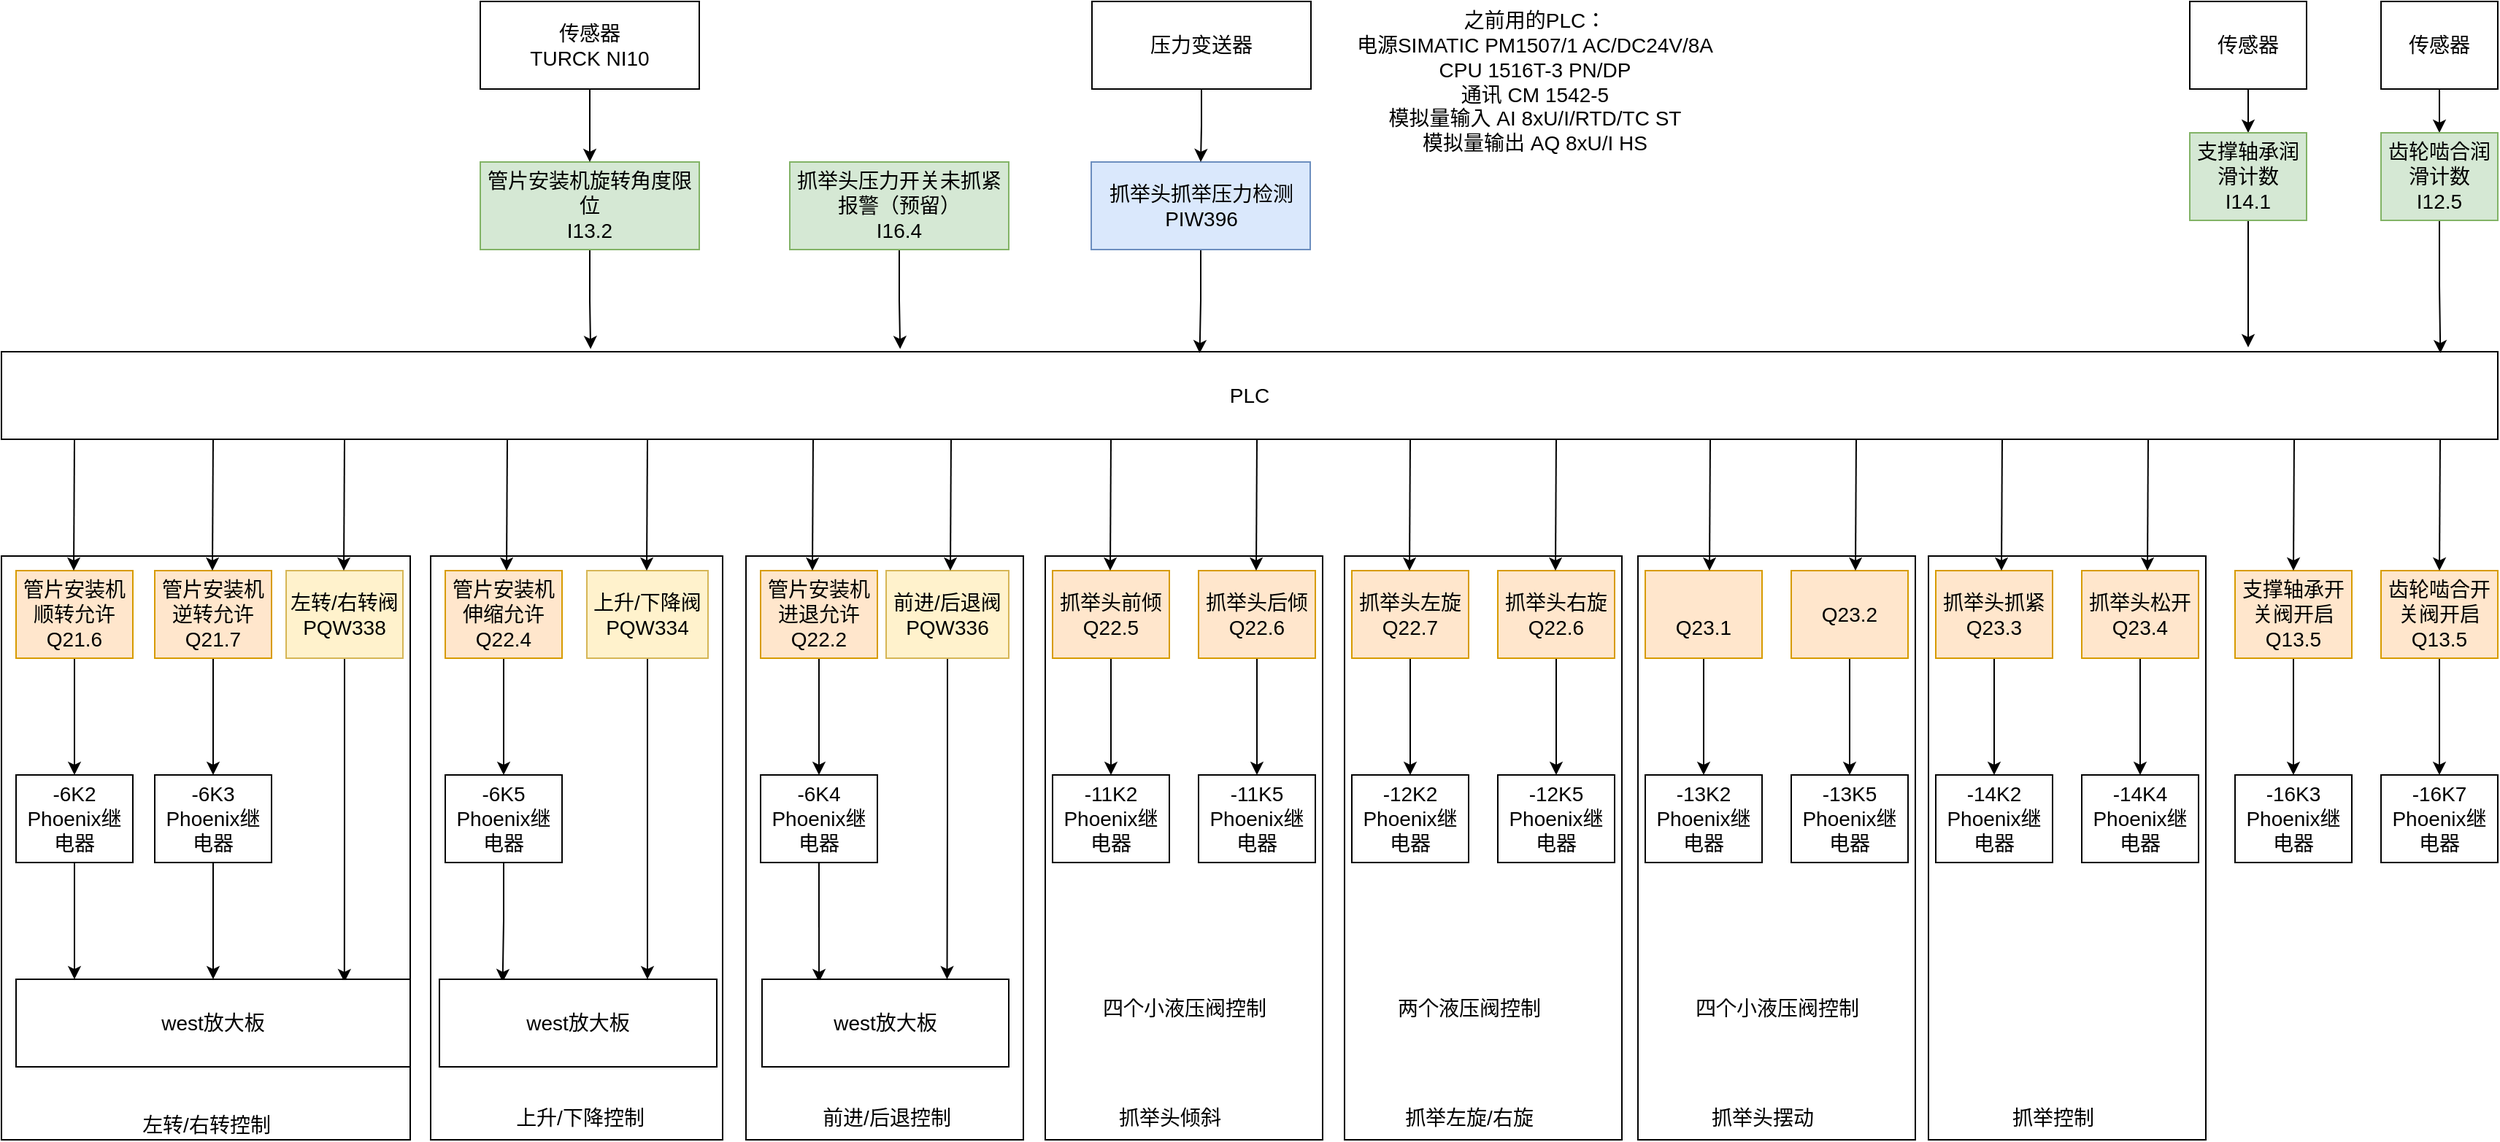 <mxfile version="16.0.2" type="device" pages="3"><diagram id="xdR6JV5tOXB37qKu662k" name="第 1 页"><mxGraphModel dx="965" dy="1862" grid="1" gridSize="10" guides="1" tooltips="1" connect="1" arrows="1" fold="1" page="1" pageScale="1" pageWidth="827" pageHeight="1169" math="0" shadow="0"><root><mxCell id="0"/><mxCell id="1" parent="0"/><mxCell id="m8KpsqJpPzF-Kb0c5t6T-54" value="" style="rounded=0;whiteSpace=wrap;html=1;fontSize=14;fillColor=none;" vertex="1" parent="1"><mxGeometry x="835" y="190" width="190" height="400" as="geometry"/></mxCell><mxCell id="m8KpsqJpPzF-Kb0c5t6T-62" value="" style="rounded=0;whiteSpace=wrap;html=1;fontSize=14;fillColor=none;" vertex="1" parent="1"><mxGeometry x="1040" y="190" width="190" height="400" as="geometry"/></mxCell><mxCell id="m8KpsqJpPzF-Kb0c5t6T-41" value="" style="rounded=0;whiteSpace=wrap;html=1;fontSize=14;fillColor=none;" vertex="1" parent="1"><mxGeometry x="630" y="190" width="190" height="400" as="geometry"/></mxCell><mxCell id="m8KpsqJpPzF-Kb0c5t6T-34" value="" style="rounded=0;whiteSpace=wrap;html=1;fontSize=14;fillColor=none;" vertex="1" parent="1"><mxGeometry x="120" y="190" width="280" height="400" as="geometry"/></mxCell><mxCell id="m8KpsqJpPzF-Kb0c5t6T-32" value="" style="rounded=0;whiteSpace=wrap;html=1;fontSize=14;fillColor=none;" vertex="1" parent="1"><mxGeometry x="414" y="190" width="200" height="400" as="geometry"/></mxCell><mxCell id="m8KpsqJpPzF-Kb0c5t6T-3" value="" style="edgeStyle=orthogonalEdgeStyle;rounded=0;orthogonalLoop=1;jettySize=auto;html=1;fontSize=14;" edge="1" parent="1" source="m8KpsqJpPzF-Kb0c5t6T-1" target="m8KpsqJpPzF-Kb0c5t6T-2"><mxGeometry relative="1" as="geometry"/></mxCell><mxCell id="m8KpsqJpPzF-Kb0c5t6T-1" value="管片安装机顺转允许&lt;br style=&quot;font-size: 14px;&quot;&gt;Q21.6" style="rounded=0;whiteSpace=wrap;html=1;fontSize=14;fillColor=#ffe6cc;strokeColor=#d79b00;" vertex="1" parent="1"><mxGeometry x="130" y="200" width="80" height="60" as="geometry"/></mxCell><mxCell id="m8KpsqJpPzF-Kb0c5t6T-23" value="" style="edgeStyle=orthogonalEdgeStyle;rounded=0;orthogonalLoop=1;jettySize=auto;html=1;fontSize=14;" edge="1" parent="1"><mxGeometry relative="1" as="geometry"><mxPoint x="170" y="400" as="sourcePoint"/><mxPoint x="170" y="480" as="targetPoint"/><Array as="points"><mxPoint x="170" y="460"/><mxPoint x="170" y="460"/></Array></mxGeometry></mxCell><mxCell id="m8KpsqJpPzF-Kb0c5t6T-2" value="-6K2&lt;br&gt;Phoenix继电器" style="rounded=0;whiteSpace=wrap;html=1;fontSize=14;" vertex="1" parent="1"><mxGeometry x="130" y="340" width="80" height="60" as="geometry"/></mxCell><mxCell id="m8KpsqJpPzF-Kb0c5t6T-4" value="" style="edgeStyle=orthogonalEdgeStyle;rounded=0;orthogonalLoop=1;jettySize=auto;html=1;fontSize=14;" edge="1" parent="1" source="m8KpsqJpPzF-Kb0c5t6T-5" target="m8KpsqJpPzF-Kb0c5t6T-6"><mxGeometry relative="1" as="geometry"/></mxCell><mxCell id="m8KpsqJpPzF-Kb0c5t6T-5" value="管片安装机逆转允许&lt;br style=&quot;font-size: 14px&quot;&gt;Q21.7" style="rounded=0;whiteSpace=wrap;html=1;fontSize=14;fillColor=#ffe6cc;strokeColor=#d79b00;" vertex="1" parent="1"><mxGeometry x="225" y="200" width="80" height="60" as="geometry"/></mxCell><mxCell id="m8KpsqJpPzF-Kb0c5t6T-44" style="edgeStyle=orthogonalEdgeStyle;rounded=0;orthogonalLoop=1;jettySize=auto;html=1;exitX=0.5;exitY=1;exitDx=0;exitDy=0;fontSize=14;" edge="1" parent="1" source="m8KpsqJpPzF-Kb0c5t6T-6" target="m8KpsqJpPzF-Kb0c5t6T-20"><mxGeometry relative="1" as="geometry"/></mxCell><mxCell id="m8KpsqJpPzF-Kb0c5t6T-6" value="-6K3&lt;br&gt;Phoenix继电器" style="rounded=0;whiteSpace=wrap;html=1;fontSize=14;" vertex="1" parent="1"><mxGeometry x="225" y="340" width="80" height="60" as="geometry"/></mxCell><mxCell id="m8KpsqJpPzF-Kb0c5t6T-7" value="" style="edgeStyle=orthogonalEdgeStyle;rounded=0;orthogonalLoop=1;jettySize=auto;html=1;fontSize=14;" edge="1" parent="1" source="m8KpsqJpPzF-Kb0c5t6T-8" target="m8KpsqJpPzF-Kb0c5t6T-9"><mxGeometry relative="1" as="geometry"/></mxCell><mxCell id="m8KpsqJpPzF-Kb0c5t6T-8" value="管片安装机进退允许&lt;br style=&quot;font-size: 14px&quot;&gt;Q22.2" style="rounded=0;whiteSpace=wrap;html=1;fontSize=14;fillColor=#ffe6cc;strokeColor=#d79b00;" vertex="1" parent="1"><mxGeometry x="640" y="200" width="80" height="60" as="geometry"/></mxCell><mxCell id="m8KpsqJpPzF-Kb0c5t6T-40" style="edgeStyle=orthogonalEdgeStyle;rounded=0;orthogonalLoop=1;jettySize=auto;html=1;exitX=0.5;exitY=1;exitDx=0;exitDy=0;entryX=0.231;entryY=0.033;entryDx=0;entryDy=0;entryPerimeter=0;fontSize=14;" edge="1" parent="1" source="m8KpsqJpPzF-Kb0c5t6T-9" target="m8KpsqJpPzF-Kb0c5t6T-37"><mxGeometry relative="1" as="geometry"/></mxCell><mxCell id="m8KpsqJpPzF-Kb0c5t6T-9" value="-6K4&lt;br&gt;Phoenix继电器" style="rounded=0;whiteSpace=wrap;html=1;fontSize=14;" vertex="1" parent="1"><mxGeometry x="640" y="340" width="80" height="60" as="geometry"/></mxCell><mxCell id="m8KpsqJpPzF-Kb0c5t6T-10" value="" style="edgeStyle=orthogonalEdgeStyle;rounded=0;orthogonalLoop=1;jettySize=auto;html=1;fontSize=14;" edge="1" parent="1" source="m8KpsqJpPzF-Kb0c5t6T-11" target="m8KpsqJpPzF-Kb0c5t6T-12"><mxGeometry relative="1" as="geometry"/></mxCell><mxCell id="m8KpsqJpPzF-Kb0c5t6T-11" value="管片安装机伸缩允许&lt;br style=&quot;font-size: 14px&quot;&gt;Q22.4" style="rounded=0;whiteSpace=wrap;html=1;fontSize=14;fillColor=#ffe6cc;strokeColor=#d79b00;" vertex="1" parent="1"><mxGeometry x="424" y="200" width="80" height="60" as="geometry"/></mxCell><mxCell id="m8KpsqJpPzF-Kb0c5t6T-30" style="edgeStyle=orthogonalEdgeStyle;rounded=0;orthogonalLoop=1;jettySize=auto;html=1;exitX=0.5;exitY=1;exitDx=0;exitDy=0;entryX=0.228;entryY=0.033;entryDx=0;entryDy=0;entryPerimeter=0;fontSize=14;" edge="1" parent="1" source="m8KpsqJpPzF-Kb0c5t6T-12" target="m8KpsqJpPzF-Kb0c5t6T-27"><mxGeometry relative="1" as="geometry"/></mxCell><mxCell id="m8KpsqJpPzF-Kb0c5t6T-12" value="-6K5&lt;br&gt;Phoenix继电器" style="rounded=0;whiteSpace=wrap;html=1;fontSize=14;" vertex="1" parent="1"><mxGeometry x="424" y="340" width="80" height="60" as="geometry"/></mxCell><mxCell id="m8KpsqJpPzF-Kb0c5t6T-13" value="PLC" style="rounded=0;whiteSpace=wrap;html=1;fontSize=14;" vertex="1" parent="1"><mxGeometry x="120" y="50" width="1710" height="60" as="geometry"/></mxCell><mxCell id="m8KpsqJpPzF-Kb0c5t6T-101" style="edgeStyle=orthogonalEdgeStyle;rounded=0;orthogonalLoop=1;jettySize=auto;html=1;exitX=0.5;exitY=1;exitDx=0;exitDy=0;entryX=0.236;entryY=-0.031;entryDx=0;entryDy=0;entryPerimeter=0;fontSize=14;" edge="1" parent="1" source="m8KpsqJpPzF-Kb0c5t6T-14" target="m8KpsqJpPzF-Kb0c5t6T-13"><mxGeometry relative="1" as="geometry"/></mxCell><mxCell id="m8KpsqJpPzF-Kb0c5t6T-14" value="管片安装机旋转角度限位&lt;br style=&quot;font-size: 14px&quot;&gt;I13.2" style="rounded=0;whiteSpace=wrap;html=1;fontSize=14;fillColor=#d5e8d4;strokeColor=#82b366;" vertex="1" parent="1"><mxGeometry x="448" y="-80" width="150" height="60" as="geometry"/></mxCell><mxCell id="m8KpsqJpPzF-Kb0c5t6T-16" style="edgeStyle=orthogonalEdgeStyle;rounded=0;orthogonalLoop=1;jettySize=auto;html=1;exitX=0.5;exitY=1;exitDx=0;exitDy=0;fontSize=14;" edge="1" parent="1" source="m8KpsqJpPzF-Kb0c5t6T-15" target="m8KpsqJpPzF-Kb0c5t6T-14"><mxGeometry relative="1" as="geometry"/></mxCell><mxCell id="m8KpsqJpPzF-Kb0c5t6T-15" value="传感器&lt;br&gt;TURCK NI10" style="rounded=0;whiteSpace=wrap;html=1;fontSize=14;" vertex="1" parent="1"><mxGeometry x="448" y="-190" width="150" height="60" as="geometry"/></mxCell><mxCell id="m8KpsqJpPzF-Kb0c5t6T-45" style="edgeStyle=orthogonalEdgeStyle;rounded=0;orthogonalLoop=1;jettySize=auto;html=1;exitX=0.5;exitY=1;exitDx=0;exitDy=0;fontSize=14;entryX=0.833;entryY=0.033;entryDx=0;entryDy=0;entryPerimeter=0;" edge="1" parent="1" source="m8KpsqJpPzF-Kb0c5t6T-18" target="m8KpsqJpPzF-Kb0c5t6T-20"><mxGeometry relative="1" as="geometry"/></mxCell><mxCell id="m8KpsqJpPzF-Kb0c5t6T-18" value="左转/右转阀&lt;br&gt;PQW338" style="rounded=0;whiteSpace=wrap;html=1;fontSize=14;fillColor=#fff2cc;strokeColor=#d6b656;" vertex="1" parent="1"><mxGeometry x="315" y="200" width="80" height="60" as="geometry"/></mxCell><mxCell id="m8KpsqJpPzF-Kb0c5t6T-20" value="west放大板" style="whiteSpace=wrap;html=1;fontSize=14;rounded=0;" vertex="1" parent="1"><mxGeometry x="130" y="480" width="270" height="60" as="geometry"/></mxCell><mxCell id="m8KpsqJpPzF-Kb0c5t6T-28" style="edgeStyle=orthogonalEdgeStyle;rounded=0;orthogonalLoop=1;jettySize=auto;html=1;exitX=0.5;exitY=1;exitDx=0;exitDy=0;entryX=0.75;entryY=0;entryDx=0;entryDy=0;fontSize=14;" edge="1" parent="1" source="m8KpsqJpPzF-Kb0c5t6T-25" target="m8KpsqJpPzF-Kb0c5t6T-27"><mxGeometry relative="1" as="geometry"/></mxCell><mxCell id="m8KpsqJpPzF-Kb0c5t6T-25" value="上升/下降阀&lt;br&gt;PQW334" style="rounded=0;whiteSpace=wrap;html=1;fontSize=14;fillColor=#fff2cc;strokeColor=#d6b656;" vertex="1" parent="1"><mxGeometry x="521" y="200" width="83" height="60" as="geometry"/></mxCell><mxCell id="m8KpsqJpPzF-Kb0c5t6T-27" value="west放大板" style="whiteSpace=wrap;html=1;fontSize=14;rounded=0;" vertex="1" parent="1"><mxGeometry x="420" y="480" width="190" height="60" as="geometry"/></mxCell><mxCell id="m8KpsqJpPzF-Kb0c5t6T-33" value="上升/下降控制" style="text;html=1;align=center;verticalAlign=middle;resizable=0;points=[];autosize=1;strokeColor=none;fillColor=none;fontSize=14;" vertex="1" parent="1"><mxGeometry x="466" y="565" width="100" height="20" as="geometry"/></mxCell><mxCell id="m8KpsqJpPzF-Kb0c5t6T-35" value="左转/右转控制" style="text;html=1;align=center;verticalAlign=middle;resizable=0;points=[];autosize=1;strokeColor=none;fillColor=none;fontSize=14;" vertex="1" parent="1"><mxGeometry x="210" y="570" width="100" height="20" as="geometry"/></mxCell><mxCell id="m8KpsqJpPzF-Kb0c5t6T-38" style="edgeStyle=orthogonalEdgeStyle;rounded=0;orthogonalLoop=1;jettySize=auto;html=1;exitX=0.5;exitY=1;exitDx=0;exitDy=0;entryX=0.75;entryY=0;entryDx=0;entryDy=0;fontSize=14;" edge="1" parent="1" source="m8KpsqJpPzF-Kb0c5t6T-36" target="m8KpsqJpPzF-Kb0c5t6T-37"><mxGeometry relative="1" as="geometry"/></mxCell><mxCell id="m8KpsqJpPzF-Kb0c5t6T-36" value="前进/后退阀&lt;br&gt;PQW336" style="rounded=0;whiteSpace=wrap;html=1;fontSize=14;fillColor=#fff2cc;strokeColor=#d6b656;" vertex="1" parent="1"><mxGeometry x="726" y="200" width="84" height="60" as="geometry"/></mxCell><mxCell id="m8KpsqJpPzF-Kb0c5t6T-37" value="west放大板" style="whiteSpace=wrap;html=1;fontSize=14;rounded=0;" vertex="1" parent="1"><mxGeometry x="641" y="480" width="169" height="60" as="geometry"/></mxCell><mxCell id="m8KpsqJpPzF-Kb0c5t6T-42" value="前进/后退控制" style="text;html=1;align=center;verticalAlign=middle;resizable=0;points=[];autosize=1;strokeColor=none;fillColor=none;fontSize=14;" vertex="1" parent="1"><mxGeometry x="675.5" y="565" width="100" height="20" as="geometry"/></mxCell><mxCell id="m8KpsqJpPzF-Kb0c5t6T-52" value="" style="edgeStyle=orthogonalEdgeStyle;rounded=0;orthogonalLoop=1;jettySize=auto;html=1;fontSize=14;" edge="1" parent="1" source="m8KpsqJpPzF-Kb0c5t6T-48" target="m8KpsqJpPzF-Kb0c5t6T-50"><mxGeometry relative="1" as="geometry"/></mxCell><mxCell id="m8KpsqJpPzF-Kb0c5t6T-48" value="抓举头前倾&lt;br&gt;Q22.5" style="rounded=0;whiteSpace=wrap;html=1;fontSize=14;fillColor=#ffe6cc;strokeColor=#d79b00;" vertex="1" parent="1"><mxGeometry x="840" y="200" width="80" height="60" as="geometry"/></mxCell><mxCell id="m8KpsqJpPzF-Kb0c5t6T-53" value="" style="edgeStyle=orthogonalEdgeStyle;rounded=0;orthogonalLoop=1;jettySize=auto;html=1;fontSize=14;" edge="1" parent="1" source="m8KpsqJpPzF-Kb0c5t6T-49" target="m8KpsqJpPzF-Kb0c5t6T-51"><mxGeometry relative="1" as="geometry"/></mxCell><mxCell id="m8KpsqJpPzF-Kb0c5t6T-49" value="抓举头后倾&lt;br&gt;Q22.6" style="rounded=0;whiteSpace=wrap;html=1;fontSize=14;fillColor=#ffe6cc;strokeColor=#d79b00;" vertex="1" parent="1"><mxGeometry x="940" y="200" width="80" height="60" as="geometry"/></mxCell><mxCell id="m8KpsqJpPzF-Kb0c5t6T-50" value="-11K2&lt;br&gt;Phoenix继电器" style="rounded=0;whiteSpace=wrap;html=1;fontSize=14;" vertex="1" parent="1"><mxGeometry x="840" y="340" width="80" height="60" as="geometry"/></mxCell><mxCell id="m8KpsqJpPzF-Kb0c5t6T-51" value="-11K5&lt;br&gt;Phoenix继电器" style="rounded=0;whiteSpace=wrap;html=1;fontSize=14;" vertex="1" parent="1"><mxGeometry x="940" y="340" width="80" height="60" as="geometry"/></mxCell><mxCell id="m8KpsqJpPzF-Kb0c5t6T-55" value="抓举头倾斜" style="text;html=1;align=center;verticalAlign=middle;resizable=0;points=[];autosize=1;strokeColor=none;fillColor=none;fontSize=14;" vertex="1" parent="1"><mxGeometry x="875" y="565" width="90" height="20" as="geometry"/></mxCell><mxCell id="m8KpsqJpPzF-Kb0c5t6T-56" value="" style="edgeStyle=orthogonalEdgeStyle;rounded=0;orthogonalLoop=1;jettySize=auto;html=1;fontSize=14;" edge="1" parent="1" source="m8KpsqJpPzF-Kb0c5t6T-57" target="m8KpsqJpPzF-Kb0c5t6T-60"><mxGeometry relative="1" as="geometry"/></mxCell><mxCell id="m8KpsqJpPzF-Kb0c5t6T-57" value="抓举头左旋&lt;br&gt;Q22.7" style="rounded=0;whiteSpace=wrap;html=1;fontSize=14;fillColor=#ffe6cc;strokeColor=#d79b00;" vertex="1" parent="1"><mxGeometry x="1045" y="200" width="80" height="60" as="geometry"/></mxCell><mxCell id="m8KpsqJpPzF-Kb0c5t6T-58" value="" style="edgeStyle=orthogonalEdgeStyle;rounded=0;orthogonalLoop=1;jettySize=auto;html=1;fontSize=14;" edge="1" parent="1" source="m8KpsqJpPzF-Kb0c5t6T-59" target="m8KpsqJpPzF-Kb0c5t6T-61"><mxGeometry relative="1" as="geometry"/></mxCell><mxCell id="m8KpsqJpPzF-Kb0c5t6T-59" value="抓举头右旋&lt;br&gt;Q22.6" style="rounded=0;whiteSpace=wrap;html=1;fontSize=14;fillColor=#ffe6cc;strokeColor=#d79b00;" vertex="1" parent="1"><mxGeometry x="1145" y="200" width="80" height="60" as="geometry"/></mxCell><mxCell id="m8KpsqJpPzF-Kb0c5t6T-60" value="-12K2&lt;br&gt;Phoenix继电器" style="rounded=0;whiteSpace=wrap;html=1;fontSize=14;" vertex="1" parent="1"><mxGeometry x="1045" y="340" width="80" height="60" as="geometry"/></mxCell><mxCell id="m8KpsqJpPzF-Kb0c5t6T-61" value="-12K5&lt;br&gt;Phoenix继电器" style="rounded=0;whiteSpace=wrap;html=1;fontSize=14;" vertex="1" parent="1"><mxGeometry x="1145" y="340" width="80" height="60" as="geometry"/></mxCell><mxCell id="m8KpsqJpPzF-Kb0c5t6T-63" value="抓举左旋/右旋" style="text;html=1;align=center;verticalAlign=middle;resizable=0;points=[];autosize=1;strokeColor=none;fillColor=none;fontSize=14;" vertex="1" parent="1"><mxGeometry x="1075" y="565" width="100" height="20" as="geometry"/></mxCell><mxCell id="m8KpsqJpPzF-Kb0c5t6T-64" value="" style="rounded=0;whiteSpace=wrap;html=1;fontSize=14;fillColor=none;" vertex="1" parent="1"><mxGeometry x="1241" y="190" width="190" height="400" as="geometry"/></mxCell><mxCell id="m8KpsqJpPzF-Kb0c5t6T-65" value="" style="edgeStyle=orthogonalEdgeStyle;rounded=0;orthogonalLoop=1;jettySize=auto;html=1;fontSize=14;" edge="1" parent="1" source="m8KpsqJpPzF-Kb0c5t6T-66" target="m8KpsqJpPzF-Kb0c5t6T-69"><mxGeometry relative="1" as="geometry"/></mxCell><mxCell id="m8KpsqJpPzF-Kb0c5t6T-66" value="&lt;br&gt;Q23.1" style="rounded=0;whiteSpace=wrap;html=1;fontSize=14;fillColor=#ffe6cc;strokeColor=#d79b00;" vertex="1" parent="1"><mxGeometry x="1246" y="200" width="80" height="60" as="geometry"/></mxCell><mxCell id="m8KpsqJpPzF-Kb0c5t6T-67" value="" style="edgeStyle=orthogonalEdgeStyle;rounded=0;orthogonalLoop=1;jettySize=auto;html=1;fontSize=14;" edge="1" parent="1" source="m8KpsqJpPzF-Kb0c5t6T-68" target="m8KpsqJpPzF-Kb0c5t6T-70"><mxGeometry relative="1" as="geometry"/></mxCell><mxCell id="m8KpsqJpPzF-Kb0c5t6T-68" value="Q23.2" style="rounded=0;whiteSpace=wrap;html=1;fontSize=14;fillColor=#ffe6cc;strokeColor=#d79b00;" vertex="1" parent="1"><mxGeometry x="1346" y="200" width="80" height="60" as="geometry"/></mxCell><mxCell id="m8KpsqJpPzF-Kb0c5t6T-69" value="-13K2&lt;br&gt;Phoenix继电器" style="rounded=0;whiteSpace=wrap;html=1;fontSize=14;" vertex="1" parent="1"><mxGeometry x="1246" y="340" width="80" height="60" as="geometry"/></mxCell><mxCell id="m8KpsqJpPzF-Kb0c5t6T-70" value="-13K5&lt;br&gt;Phoenix继电器" style="rounded=0;whiteSpace=wrap;html=1;fontSize=14;" vertex="1" parent="1"><mxGeometry x="1346" y="340" width="80" height="60" as="geometry"/></mxCell><mxCell id="m8KpsqJpPzF-Kb0c5t6T-71" value="抓举头摆动" style="text;html=1;align=center;verticalAlign=middle;resizable=0;points=[];autosize=1;strokeColor=none;fillColor=none;fontSize=14;" vertex="1" parent="1"><mxGeometry x="1281" y="565" width="90" height="20" as="geometry"/></mxCell><mxCell id="m8KpsqJpPzF-Kb0c5t6T-72" value="" style="rounded=0;whiteSpace=wrap;html=1;fontSize=14;fillColor=none;" vertex="1" parent="1"><mxGeometry x="1440" y="190" width="190" height="400" as="geometry"/></mxCell><mxCell id="m8KpsqJpPzF-Kb0c5t6T-73" value="" style="edgeStyle=orthogonalEdgeStyle;rounded=0;orthogonalLoop=1;jettySize=auto;html=1;fontSize=14;" edge="1" parent="1" source="m8KpsqJpPzF-Kb0c5t6T-74" target="m8KpsqJpPzF-Kb0c5t6T-77"><mxGeometry relative="1" as="geometry"/></mxCell><mxCell id="m8KpsqJpPzF-Kb0c5t6T-74" value="抓举头抓紧&lt;br&gt;Q23.3" style="rounded=0;whiteSpace=wrap;html=1;fontSize=14;fillColor=#ffe6cc;strokeColor=#d79b00;" vertex="1" parent="1"><mxGeometry x="1445" y="200" width="80" height="60" as="geometry"/></mxCell><mxCell id="m8KpsqJpPzF-Kb0c5t6T-75" value="" style="edgeStyle=orthogonalEdgeStyle;rounded=0;orthogonalLoop=1;jettySize=auto;html=1;fontSize=14;" edge="1" parent="1" source="m8KpsqJpPzF-Kb0c5t6T-76" target="m8KpsqJpPzF-Kb0c5t6T-78"><mxGeometry relative="1" as="geometry"/></mxCell><mxCell id="m8KpsqJpPzF-Kb0c5t6T-76" value="抓举头松开&lt;br&gt;Q23.4" style="rounded=0;whiteSpace=wrap;html=1;fontSize=14;fillColor=#ffe6cc;strokeColor=#d79b00;" vertex="1" parent="1"><mxGeometry x="1545" y="200" width="80" height="60" as="geometry"/></mxCell><mxCell id="m8KpsqJpPzF-Kb0c5t6T-77" value="-14K2&lt;br&gt;Phoenix继电器" style="rounded=0;whiteSpace=wrap;html=1;fontSize=14;" vertex="1" parent="1"><mxGeometry x="1445" y="340" width="80" height="60" as="geometry"/></mxCell><mxCell id="m8KpsqJpPzF-Kb0c5t6T-78" value="-14K4&lt;br&gt;Phoenix继电器" style="rounded=0;whiteSpace=wrap;html=1;fontSize=14;" vertex="1" parent="1"><mxGeometry x="1545" y="340" width="80" height="60" as="geometry"/></mxCell><mxCell id="m8KpsqJpPzF-Kb0c5t6T-79" value="抓举控制" style="text;html=1;align=center;verticalAlign=middle;resizable=0;points=[];autosize=1;strokeColor=none;fillColor=none;fontSize=14;" vertex="1" parent="1"><mxGeometry x="1490" y="565" width="70" height="20" as="geometry"/></mxCell><mxCell id="m8KpsqJpPzF-Kb0c5t6T-100" style="edgeStyle=orthogonalEdgeStyle;rounded=0;orthogonalLoop=1;jettySize=auto;html=1;exitX=0.5;exitY=1;exitDx=0;exitDy=0;entryX=0.36;entryY=-0.031;entryDx=0;entryDy=0;entryPerimeter=0;fontSize=14;" edge="1" parent="1" source="m8KpsqJpPzF-Kb0c5t6T-80" target="m8KpsqJpPzF-Kb0c5t6T-13"><mxGeometry relative="1" as="geometry"/></mxCell><mxCell id="m8KpsqJpPzF-Kb0c5t6T-80" value="抓举头压力开关未抓紧报警（预留）&lt;br&gt;I16.4" style="rounded=0;whiteSpace=wrap;html=1;fontSize=14;fillColor=#d5e8d4;strokeColor=#82b366;" vertex="1" parent="1"><mxGeometry x="660" y="-80" width="150" height="60" as="geometry"/></mxCell><mxCell id="m8KpsqJpPzF-Kb0c5t6T-102" style="edgeStyle=orthogonalEdgeStyle;rounded=0;orthogonalLoop=1;jettySize=auto;html=1;exitX=0.5;exitY=1;exitDx=0;exitDy=0;entryX=0.48;entryY=0.017;entryDx=0;entryDy=0;entryPerimeter=0;fontSize=14;" edge="1" parent="1" source="m8KpsqJpPzF-Kb0c5t6T-81" target="m8KpsqJpPzF-Kb0c5t6T-13"><mxGeometry relative="1" as="geometry"/></mxCell><mxCell id="m8KpsqJpPzF-Kb0c5t6T-81" value="抓举头抓举压力检测&lt;br&gt;PIW396" style="rounded=0;whiteSpace=wrap;html=1;fontSize=14;fillColor=#dae8fc;strokeColor=#6c8ebf;" vertex="1" parent="1"><mxGeometry x="866.5" y="-80" width="150" height="60" as="geometry"/></mxCell><mxCell id="m8KpsqJpPzF-Kb0c5t6T-98" value="" style="edgeStyle=orthogonalEdgeStyle;rounded=0;orthogonalLoop=1;jettySize=auto;html=1;fontSize=14;" edge="1" parent="1" source="m8KpsqJpPzF-Kb0c5t6T-82" target="m8KpsqJpPzF-Kb0c5t6T-81"><mxGeometry relative="1" as="geometry"/></mxCell><mxCell id="m8KpsqJpPzF-Kb0c5t6T-82" value="压力变送器" style="rounded=0;whiteSpace=wrap;html=1;fontSize=14;" vertex="1" parent="1"><mxGeometry x="867" y="-190" width="150" height="60" as="geometry"/></mxCell><mxCell id="m8KpsqJpPzF-Kb0c5t6T-83" value="" style="edgeStyle=orthogonalEdgeStyle;rounded=0;orthogonalLoop=1;jettySize=auto;html=1;fontSize=14;" edge="1" parent="1" source="m8KpsqJpPzF-Kb0c5t6T-84" target="m8KpsqJpPzF-Kb0c5t6T-85"><mxGeometry relative="1" as="geometry"/></mxCell><mxCell id="m8KpsqJpPzF-Kb0c5t6T-84" value="支撑轴承开关阀开启&lt;br&gt;Q13.5" style="rounded=0;whiteSpace=wrap;html=1;fontSize=14;fillColor=#ffe6cc;strokeColor=#d79b00;" vertex="1" parent="1"><mxGeometry x="1650" y="200" width="80" height="60" as="geometry"/></mxCell><mxCell id="m8KpsqJpPzF-Kb0c5t6T-85" value="-16K3&lt;br&gt;Phoenix继电器" style="rounded=0;whiteSpace=wrap;html=1;fontSize=14;" vertex="1" parent="1"><mxGeometry x="1650" y="340" width="80" height="60" as="geometry"/></mxCell><mxCell id="m8KpsqJpPzF-Kb0c5t6T-86" value="" style="edgeStyle=orthogonalEdgeStyle;rounded=0;orthogonalLoop=1;jettySize=auto;html=1;fontSize=14;" edge="1" parent="1" source="m8KpsqJpPzF-Kb0c5t6T-87" target="m8KpsqJpPzF-Kb0c5t6T-88"><mxGeometry relative="1" as="geometry"/></mxCell><mxCell id="m8KpsqJpPzF-Kb0c5t6T-87" value="齿轮啮合开关阀开启&lt;br&gt;Q13.5" style="rounded=0;whiteSpace=wrap;html=1;fontSize=14;fillColor=#ffe6cc;strokeColor=#d79b00;" vertex="1" parent="1"><mxGeometry x="1750" y="200" width="80" height="60" as="geometry"/></mxCell><mxCell id="m8KpsqJpPzF-Kb0c5t6T-88" value="-16K7&lt;br&gt;Phoenix继电器" style="rounded=0;whiteSpace=wrap;html=1;fontSize=14;" vertex="1" parent="1"><mxGeometry x="1750" y="340" width="80" height="60" as="geometry"/></mxCell><mxCell id="m8KpsqJpPzF-Kb0c5t6T-91" value="" style="edgeStyle=orthogonalEdgeStyle;rounded=0;orthogonalLoop=1;jettySize=auto;html=1;fontSize=14;" edge="1" parent="1" source="m8KpsqJpPzF-Kb0c5t6T-89" target="m8KpsqJpPzF-Kb0c5t6T-90"><mxGeometry relative="1" as="geometry"/></mxCell><mxCell id="m8KpsqJpPzF-Kb0c5t6T-89" value="传感器" style="rounded=0;whiteSpace=wrap;html=1;fontSize=14;" vertex="1" parent="1"><mxGeometry x="1619" y="-190" width="80" height="60" as="geometry"/></mxCell><mxCell id="m8KpsqJpPzF-Kb0c5t6T-92" style="edgeStyle=orthogonalEdgeStyle;rounded=0;orthogonalLoop=1;jettySize=auto;html=1;exitX=0.5;exitY=1;exitDx=0;exitDy=0;entryX=0.9;entryY=-0.05;entryDx=0;entryDy=0;entryPerimeter=0;fontSize=14;" edge="1" parent="1" source="m8KpsqJpPzF-Kb0c5t6T-90" target="m8KpsqJpPzF-Kb0c5t6T-13"><mxGeometry relative="1" as="geometry"/></mxCell><mxCell id="m8KpsqJpPzF-Kb0c5t6T-90" value="支撑轴承润滑计数&lt;br&gt;I14.1" style="rounded=0;whiteSpace=wrap;html=1;fontSize=14;labelBackgroundColor=none;fillColor=#d5e8d4;strokeColor=#82b366;" vertex="1" parent="1"><mxGeometry x="1619" y="-100" width="80" height="60" as="geometry"/></mxCell><mxCell id="m8KpsqJpPzF-Kb0c5t6T-93" value="" style="edgeStyle=orthogonalEdgeStyle;rounded=0;orthogonalLoop=1;jettySize=auto;html=1;fontSize=14;" edge="1" parent="1" source="m8KpsqJpPzF-Kb0c5t6T-94" target="m8KpsqJpPzF-Kb0c5t6T-95"><mxGeometry relative="1" as="geometry"/></mxCell><mxCell id="m8KpsqJpPzF-Kb0c5t6T-94" value="传感器" style="rounded=0;whiteSpace=wrap;html=1;fontSize=14;" vertex="1" parent="1"><mxGeometry x="1750" y="-190" width="80" height="60" as="geometry"/></mxCell><mxCell id="m8KpsqJpPzF-Kb0c5t6T-96" style="edgeStyle=orthogonalEdgeStyle;rounded=0;orthogonalLoop=1;jettySize=auto;html=1;exitX=0.5;exitY=1;exitDx=0;exitDy=0;entryX=0.977;entryY=0.017;entryDx=0;entryDy=0;entryPerimeter=0;fontSize=14;" edge="1" parent="1" source="m8KpsqJpPzF-Kb0c5t6T-95" target="m8KpsqJpPzF-Kb0c5t6T-13"><mxGeometry relative="1" as="geometry"/></mxCell><mxCell id="m8KpsqJpPzF-Kb0c5t6T-95" value="齿轮啮合润滑计数&lt;br&gt;I12.5" style="rounded=0;whiteSpace=wrap;html=1;fontSize=14;fillColor=#d5e8d4;strokeColor=#82b366;" vertex="1" parent="1"><mxGeometry x="1750" y="-100" width="80" height="60" as="geometry"/></mxCell><mxCell id="m8KpsqJpPzF-Kb0c5t6T-105" value="" style="endArrow=classic;html=1;rounded=0;fontSize=14;" edge="1" parent="1"><mxGeometry width="50" height="50" relative="1" as="geometry"><mxPoint x="170" y="110" as="sourcePoint"/><mxPoint x="169.5" y="200" as="targetPoint"/></mxGeometry></mxCell><mxCell id="m8KpsqJpPzF-Kb0c5t6T-106" value="" style="endArrow=classic;html=1;rounded=0;fontSize=14;" edge="1" parent="1"><mxGeometry width="50" height="50" relative="1" as="geometry"><mxPoint x="265" y="110" as="sourcePoint"/><mxPoint x="264.5" y="200" as="targetPoint"/></mxGeometry></mxCell><mxCell id="m8KpsqJpPzF-Kb0c5t6T-107" value="" style="endArrow=classic;html=1;rounded=0;fontSize=14;" edge="1" parent="1"><mxGeometry width="50" height="50" relative="1" as="geometry"><mxPoint x="355" y="110" as="sourcePoint"/><mxPoint x="354.5" y="200" as="targetPoint"/></mxGeometry></mxCell><mxCell id="m8KpsqJpPzF-Kb0c5t6T-108" value="" style="endArrow=classic;html=1;rounded=0;fontSize=14;" edge="1" parent="1"><mxGeometry width="50" height="50" relative="1" as="geometry"><mxPoint x="466.5" y="110" as="sourcePoint"/><mxPoint x="466" y="200" as="targetPoint"/></mxGeometry></mxCell><mxCell id="m8KpsqJpPzF-Kb0c5t6T-109" value="" style="endArrow=classic;html=1;rounded=0;fontSize=14;" edge="1" parent="1"><mxGeometry width="50" height="50" relative="1" as="geometry"><mxPoint x="562.5" y="110" as="sourcePoint"/><mxPoint x="562" y="200" as="targetPoint"/></mxGeometry></mxCell><mxCell id="m8KpsqJpPzF-Kb0c5t6T-110" value="" style="endArrow=classic;html=1;rounded=0;fontSize=14;" edge="1" parent="1"><mxGeometry width="50" height="50" relative="1" as="geometry"><mxPoint x="676" y="110" as="sourcePoint"/><mxPoint x="675.5" y="200" as="targetPoint"/></mxGeometry></mxCell><mxCell id="m8KpsqJpPzF-Kb0c5t6T-112" value="" style="endArrow=classic;html=1;rounded=0;fontSize=14;" edge="1" parent="1"><mxGeometry width="50" height="50" relative="1" as="geometry"><mxPoint x="770.5" y="110" as="sourcePoint"/><mxPoint x="770" y="200" as="targetPoint"/></mxGeometry></mxCell><mxCell id="m8KpsqJpPzF-Kb0c5t6T-113" value="" style="endArrow=classic;html=1;rounded=0;fontSize=14;" edge="1" parent="1"><mxGeometry width="50" height="50" relative="1" as="geometry"><mxPoint x="880" y="110" as="sourcePoint"/><mxPoint x="879.5" y="200" as="targetPoint"/></mxGeometry></mxCell><mxCell id="m8KpsqJpPzF-Kb0c5t6T-114" value="" style="endArrow=classic;html=1;rounded=0;fontSize=14;" edge="1" parent="1"><mxGeometry width="50" height="50" relative="1" as="geometry"><mxPoint x="980" y="110" as="sourcePoint"/><mxPoint x="979.5" y="200" as="targetPoint"/></mxGeometry></mxCell><mxCell id="m8KpsqJpPzF-Kb0c5t6T-115" value="" style="endArrow=classic;html=1;rounded=0;fontSize=14;" edge="1" parent="1"><mxGeometry width="50" height="50" relative="1" as="geometry"><mxPoint x="1085" y="110" as="sourcePoint"/><mxPoint x="1084.5" y="200" as="targetPoint"/></mxGeometry></mxCell><mxCell id="m8KpsqJpPzF-Kb0c5t6T-116" value="" style="endArrow=classic;html=1;rounded=0;fontSize=14;" edge="1" parent="1"><mxGeometry width="50" height="50" relative="1" as="geometry"><mxPoint x="1185" y="110" as="sourcePoint"/><mxPoint x="1184.5" y="200" as="targetPoint"/></mxGeometry></mxCell><mxCell id="m8KpsqJpPzF-Kb0c5t6T-118" value="" style="endArrow=classic;html=1;rounded=0;fontSize=14;" edge="1" parent="1"><mxGeometry width="50" height="50" relative="1" as="geometry"><mxPoint x="1290.5" y="110" as="sourcePoint"/><mxPoint x="1290" y="200" as="targetPoint"/></mxGeometry></mxCell><mxCell id="m8KpsqJpPzF-Kb0c5t6T-119" value="" style="endArrow=classic;html=1;rounded=0;fontSize=14;" edge="1" parent="1"><mxGeometry width="50" height="50" relative="1" as="geometry"><mxPoint x="1390.5" y="110" as="sourcePoint"/><mxPoint x="1390" y="200" as="targetPoint"/></mxGeometry></mxCell><mxCell id="m8KpsqJpPzF-Kb0c5t6T-120" value="" style="endArrow=classic;html=1;rounded=0;fontSize=14;" edge="1" parent="1"><mxGeometry width="50" height="50" relative="1" as="geometry"><mxPoint x="1490.5" y="110" as="sourcePoint"/><mxPoint x="1490" y="200" as="targetPoint"/></mxGeometry></mxCell><mxCell id="m8KpsqJpPzF-Kb0c5t6T-121" value="" style="endArrow=classic;html=1;rounded=0;fontSize=14;" edge="1" parent="1"><mxGeometry width="50" height="50" relative="1" as="geometry"><mxPoint x="1590.5" y="110" as="sourcePoint"/><mxPoint x="1590" y="200" as="targetPoint"/></mxGeometry></mxCell><mxCell id="m8KpsqJpPzF-Kb0c5t6T-122" value="" style="endArrow=classic;html=1;rounded=0;fontSize=14;" edge="1" parent="1"><mxGeometry width="50" height="50" relative="1" as="geometry"><mxPoint x="1690.5" y="110" as="sourcePoint"/><mxPoint x="1690" y="200" as="targetPoint"/></mxGeometry></mxCell><mxCell id="m8KpsqJpPzF-Kb0c5t6T-123" value="" style="endArrow=classic;html=1;rounded=0;fontSize=14;" edge="1" parent="1"><mxGeometry width="50" height="50" relative="1" as="geometry"><mxPoint x="1790.5" y="110" as="sourcePoint"/><mxPoint x="1790" y="200" as="targetPoint"/></mxGeometry></mxCell><mxCell id="7var1FnuwA9_WQA8o-a--1" value="四个小液压阀控制" style="text;html=1;align=center;verticalAlign=middle;resizable=0;points=[];autosize=1;strokeColor=none;fillColor=none;fontSize=14;" vertex="1" parent="1"><mxGeometry x="865" y="490" width="130" height="20" as="geometry"/></mxCell><mxCell id="7var1FnuwA9_WQA8o-a--2" value="四个小液压阀控制" style="text;html=1;align=center;verticalAlign=middle;resizable=0;points=[];autosize=1;strokeColor=none;fillColor=none;fontSize=14;" vertex="1" parent="1"><mxGeometry x="1271" y="490" width="130" height="20" as="geometry"/></mxCell><mxCell id="7var1FnuwA9_WQA8o-a--3" value="两个液压阀控制" style="text;html=1;align=center;verticalAlign=middle;resizable=0;points=[];autosize=1;strokeColor=none;fillColor=none;fontSize=14;" vertex="1" parent="1"><mxGeometry x="1070" y="490" width="110" height="20" as="geometry"/></mxCell><mxCell id="dOhgEQUMM4PdIMrHGgdl-1" value="之前用的PLC：&lt;br&gt;电源SIMATIC PM1507/1 AC/DC24V/8A&lt;br&gt;CPU 1516T-3 PN/DP&lt;br&gt;通讯 CM 1542-5&lt;br&gt;模拟量输入 AI 8xU/I/RTD/TC ST&lt;br&gt;模拟量输出 AQ 8xU/I HS" style="text;html=1;align=center;verticalAlign=middle;resizable=0;points=[];autosize=1;strokeColor=none;fillColor=none;fontSize=14;" vertex="1" parent="1"><mxGeometry x="1040" y="-190" width="260" height="110" as="geometry"/></mxCell></root></mxGraphModel></diagram><diagram id="b2J2zaxpMkVcJqZr7who" name="控制逻辑"><mxGraphModel dx="965" dy="693" grid="1" gridSize="10" guides="1" tooltips="1" connect="1" arrows="1" fold="1" page="1" pageScale="1" pageWidth="827" pageHeight="1169" math="0" shadow="0"><root><mxCell id="Pwruh7FmilzC3vbYwW-b-0"/><mxCell id="Pwruh7FmilzC3vbYwW-b-1" parent="Pwruh7FmilzC3vbYwW-b-0"/><mxCell id="JxaJ8MWNSHSs6Jvqudzd-0" value="状态估计" style="swimlane;labelBackgroundColor=none;fontSize=14;fillColor=#CCFF99;" vertex="1" parent="Pwruh7FmilzC3vbYwW-b-1"><mxGeometry x="130" y="90" width="230" height="790" as="geometry"/></mxCell><mxCell id="JxaJ8MWNSHSs6Jvqudzd-3" value="" style="edgeStyle=orthogonalEdgeStyle;rounded=0;orthogonalLoop=1;jettySize=auto;html=1;fontSize=14;" edge="1" parent="JxaJ8MWNSHSs6Jvqudzd-0" source="JxaJ8MWNSHSs6Jvqudzd-1" target="JxaJ8MWNSHSs6Jvqudzd-2"><mxGeometry relative="1" as="geometry"/></mxCell><mxCell id="JxaJ8MWNSHSs6Jvqudzd-1" value="状态初始化&lt;br&gt;Startup&lt;br&gt;OB" style="rounded=1;whiteSpace=wrap;html=1;labelBackgroundColor=none;fontSize=14;fillColor=#CCFF99;" vertex="1" parent="JxaJ8MWNSHSs6Jvqudzd-0"><mxGeometry x="50" y="40" width="120" height="60" as="geometry"/></mxCell><mxCell id="JxaJ8MWNSHSs6Jvqudzd-6" value="" style="edgeStyle=orthogonalEdgeStyle;rounded=0;orthogonalLoop=1;jettySize=auto;html=1;fontSize=14;" edge="1" parent="JxaJ8MWNSHSs6Jvqudzd-0" source="JxaJ8MWNSHSs6Jvqudzd-2" target="JxaJ8MWNSHSs6Jvqudzd-5"><mxGeometry relative="1" as="geometry"/></mxCell><mxCell id="JxaJ8MWNSHSs6Jvqudzd-2" value="卡尔曼滤波&lt;br&gt;Cyclic5msOB&lt;br&gt;&lt;font style=&quot;font-size: 10px&quot;&gt;渐进稳定后才允许输出&lt;/font&gt;" style="rounded=1;whiteSpace=wrap;html=1;labelBackgroundColor=none;fontSize=14;fillColor=#CCFF99;" vertex="1" parent="JxaJ8MWNSHSs6Jvqudzd-0"><mxGeometry x="50" y="130" width="120" height="60" as="geometry"/></mxCell><mxCell id="JxaJ8MWNSHSs6Jvqudzd-4" style="edgeStyle=orthogonalEdgeStyle;rounded=0;orthogonalLoop=1;jettySize=auto;html=1;exitX=0.25;exitY=1;exitDx=0;exitDy=0;entryX=0.25;entryY=0;entryDx=0;entryDy=0;fontSize=14;fillColor=#d5e8d4;strokeColor=#82b366;" edge="1" parent="JxaJ8MWNSHSs6Jvqudzd-0" source="JxaJ8MWNSHSs6Jvqudzd-2" target="JxaJ8MWNSHSs6Jvqudzd-2"><mxGeometry relative="1" as="geometry"><Array as="points"><mxPoint x="80" y="210"/><mxPoint x="30" y="210"/><mxPoint x="30" y="110"/><mxPoint x="80" y="110"/></Array></mxGeometry></mxCell><mxCell id="JxaJ8MWNSHSs6Jvqudzd-7" value="5ms" style="edgeLabel;html=1;align=center;verticalAlign=middle;resizable=0;points=[];fontSize=14;" vertex="1" connectable="0" parent="JxaJ8MWNSHSs6Jvqudzd-4"><mxGeometry x="0.15" y="1" relative="1" as="geometry"><mxPoint as="offset"/></mxGeometry></mxCell><mxCell id="JxaJ8MWNSHSs6Jvqudzd-5" value="位置命令更新&lt;br&gt;Cyclic20msOB&lt;br&gt;&lt;font style=&quot;font-size: 10px&quot;&gt;限位在安全位姿内&lt;/font&gt;" style="rounded=1;whiteSpace=wrap;html=1;labelBackgroundColor=none;fontSize=14;fillColor=#CCFF99;" vertex="1" parent="JxaJ8MWNSHSs6Jvqudzd-0"><mxGeometry x="50" y="250" width="120" height="60" as="geometry"/></mxCell><mxCell id="JxaJ8MWNSHSs6Jvqudzd-8" style="edgeStyle=orthogonalEdgeStyle;rounded=0;orthogonalLoop=1;jettySize=auto;html=1;exitX=0.25;exitY=1;exitDx=0;exitDy=0;entryX=0.25;entryY=0;entryDx=0;entryDy=0;fontSize=14;fillColor=#d5e8d4;strokeColor=#82b366;" edge="1" parent="JxaJ8MWNSHSs6Jvqudzd-0" source="JxaJ8MWNSHSs6Jvqudzd-5" target="JxaJ8MWNSHSs6Jvqudzd-5"><mxGeometry relative="1" as="geometry"><Array as="points"><mxPoint x="80" y="330"/><mxPoint x="30" y="330"/><mxPoint x="30" y="230"/><mxPoint x="80" y="230"/></Array></mxGeometry></mxCell><mxCell id="JxaJ8MWNSHSs6Jvqudzd-9" value="20ms" style="edgeLabel;html=1;align=center;verticalAlign=middle;resizable=0;points=[];fontSize=14;" vertex="1" connectable="0" parent="JxaJ8MWNSHSs6Jvqudzd-8"><mxGeometry x="0.158" y="-4" relative="1" as="geometry"><mxPoint as="offset"/></mxGeometry></mxCell><mxCell id="JxaJ8MWNSHSs6Jvqudzd-10" value="DB&lt;br&gt;状态估计结果&lt;br&gt;位置命令" style="shape=cylinder3;whiteSpace=wrap;html=1;boundedLbl=1;backgroundOutline=1;size=15;labelBackgroundColor=none;fontSize=14;fillColor=#CCFF99;" vertex="1" parent="JxaJ8MWNSHSs6Jvqudzd-0"><mxGeometry x="65" y="610" width="90" height="80" as="geometry"/></mxCell><mxCell id="rHRp6tUcpHl0QEFGT84o-0" value="DB&lt;br&gt;可调参数" style="shape=cylinder3;whiteSpace=wrap;html=1;boundedLbl=1;backgroundOutline=1;size=15;labelBackgroundColor=none;fontSize=14;fillColor=#CCFF99;" vertex="1" parent="JxaJ8MWNSHSs6Jvqudzd-0"><mxGeometry x="65" y="700" width="90" height="80" as="geometry"/></mxCell><mxCell id="rHRp6tUcpHl0QEFGT84o-10" style="edgeStyle=orthogonalEdgeStyle;rounded=0;orthogonalLoop=1;jettySize=auto;html=1;exitX=0.5;exitY=0;exitDx=0;exitDy=0;entryX=1;entryY=0.5;entryDx=0;entryDy=0;fontSize=14;" edge="1" parent="JxaJ8MWNSHSs6Jvqudzd-0" source="rHRp6tUcpHl0QEFGT84o-6" target="JxaJ8MWNSHSs6Jvqudzd-2"><mxGeometry relative="1" as="geometry"><Array as="points"><mxPoint x="120" y="340"/><mxPoint x="190" y="340"/><mxPoint x="190" y="160"/></Array></mxGeometry></mxCell><mxCell id="rHRp6tUcpHl0QEFGT84o-6" value="输入映射函数&#10;（位移标定？）" style="swimlane;fontStyle=0;childLayout=stackLayout;horizontal=1;startSize=30;horizontalStack=0;resizeParent=1;resizeParentMax=0;resizeLast=0;collapsible=1;marginBottom=0;labelBackgroundColor=none;fontSize=14;fillColor=#CCFF99;" vertex="1" parent="JxaJ8MWNSHSs6Jvqudzd-0"><mxGeometry x="50" y="360" width="140" height="120" as="geometry"/></mxCell><mxCell id="rHRp6tUcpHl0QEFGT84o-7" value="回转FC" style="text;strokeColor=none;fillColor=none;align=left;verticalAlign=middle;spacingLeft=4;spacingRight=4;overflow=hidden;points=[[0,0.5],[1,0.5]];portConstraint=eastwest;rotatable=0;labelBackgroundColor=none;fontSize=14;" vertex="1" parent="rHRp6tUcpHl0QEFGT84o-6"><mxGeometry y="30" width="140" height="30" as="geometry"/></mxCell><mxCell id="rHRp6tUcpHl0QEFGT84o-8" value="平动FC" style="text;strokeColor=none;fillColor=none;align=left;verticalAlign=middle;spacingLeft=4;spacingRight=4;overflow=hidden;points=[[0,0.5],[1,0.5]];portConstraint=eastwest;rotatable=0;labelBackgroundColor=none;fontSize=14;" vertex="1" parent="rHRp6tUcpHl0QEFGT84o-6"><mxGeometry y="60" width="140" height="30" as="geometry"/></mxCell><mxCell id="rHRp6tUcpHl0QEFGT84o-9" value="提升FC" style="text;strokeColor=none;fillColor=none;align=left;verticalAlign=middle;spacingLeft=4;spacingRight=4;overflow=hidden;points=[[0,0.5],[1,0.5]];portConstraint=eastwest;rotatable=0;labelBackgroundColor=none;fontSize=14;" vertex="1" parent="rHRp6tUcpHl0QEFGT84o-6"><mxGeometry y="90" width="140" height="30" as="geometry"/></mxCell><mxCell id="JxaJ8MWNSHSs6Jvqudzd-11" value="安全逻辑" style="swimlane;labelBackgroundColor=none;fontSize=14;fillColor=#CCFF99;" vertex="1" parent="Pwruh7FmilzC3vbYwW-b-1"><mxGeometry x="360" y="90" width="230" height="790" as="geometry"/></mxCell><mxCell id="ao4MrRIt6l0FdqyR1Coq-3" value="" style="edgeStyle=orthogonalEdgeStyle;rounded=0;orthogonalLoop=1;jettySize=auto;html=1;fontSize=14;" edge="1" parent="JxaJ8MWNSHSs6Jvqudzd-11" source="JxaJ8MWNSHSs6Jvqudzd-22" target="ao4MrRIt6l0FdqyR1Coq-1"><mxGeometry relative="1" as="geometry"/></mxCell><mxCell id="JxaJ8MWNSHSs6Jvqudzd-22" value="安全初始化&lt;br&gt;Startup&lt;br&gt;OB" style="rounded=1;whiteSpace=wrap;html=1;labelBackgroundColor=none;fontSize=14;fillColor=#CCFF99;" vertex="1" parent="JxaJ8MWNSHSs6Jvqudzd-11"><mxGeometry x="55" y="50" width="120" height="60" as="geometry"/></mxCell><mxCell id="JxaJ8MWNSHSs6Jvqudzd-26" value="" style="edgeStyle=orthogonalEdgeStyle;rounded=0;orthogonalLoop=1;jettySize=auto;html=1;fontSize=14;" edge="1" parent="JxaJ8MWNSHSs6Jvqudzd-11" source="JxaJ8MWNSHSs6Jvqudzd-23" target="JxaJ8MWNSHSs6Jvqudzd-25"><mxGeometry relative="1" as="geometry"/></mxCell><mxCell id="JxaJ8MWNSHSs6Jvqudzd-23" value="控制权切换逻辑&lt;br&gt;OB" style="rounded=1;whiteSpace=wrap;html=1;labelBackgroundColor=none;fontSize=14;fillColor=#CCFF99;" vertex="1" parent="JxaJ8MWNSHSs6Jvqudzd-11"><mxGeometry x="55" y="225" width="120" height="60" as="geometry"/></mxCell><mxCell id="JxaJ8MWNSHSs6Jvqudzd-28" value="" style="edgeStyle=orthogonalEdgeStyle;rounded=0;orthogonalLoop=1;jettySize=auto;html=1;fontSize=14;" edge="1" parent="JxaJ8MWNSHSs6Jvqudzd-11" source="JxaJ8MWNSHSs6Jvqudzd-25" target="JxaJ8MWNSHSs6Jvqudzd-27"><mxGeometry relative="1" as="geometry"/></mxCell><mxCell id="JxaJ8MWNSHSs6Jvqudzd-25" value="急停逻辑&lt;br&gt;OB" style="rounded=1;whiteSpace=wrap;html=1;labelBackgroundColor=none;fontSize=14;fillColor=#CCFF99;" vertex="1" parent="JxaJ8MWNSHSs6Jvqudzd-11"><mxGeometry x="55" y="315" width="120" height="60" as="geometry"/></mxCell><mxCell id="JxaJ8MWNSHSs6Jvqudzd-30" value="" style="edgeStyle=orthogonalEdgeStyle;rounded=0;orthogonalLoop=1;jettySize=auto;html=1;fontSize=14;" edge="1" parent="JxaJ8MWNSHSs6Jvqudzd-11" source="JxaJ8MWNSHSs6Jvqudzd-27" target="JxaJ8MWNSHSs6Jvqudzd-29"><mxGeometry relative="1" as="geometry"/></mxCell><mxCell id="JxaJ8MWNSHSs6Jvqudzd-27" value="传感器失效&lt;br&gt;Cyclic10msOB" style="rounded=1;whiteSpace=wrap;html=1;labelBackgroundColor=none;fontSize=14;fillColor=#CCFF99;" vertex="1" parent="JxaJ8MWNSHSs6Jvqudzd-11"><mxGeometry x="55" y="415" width="120" height="60" as="geometry"/></mxCell><mxCell id="JxaJ8MWNSHSs6Jvqudzd-32" value="" style="edgeStyle=orthogonalEdgeStyle;rounded=0;orthogonalLoop=1;jettySize=auto;html=1;fontSize=14;" edge="1" parent="JxaJ8MWNSHSs6Jvqudzd-11" source="JxaJ8MWNSHSs6Jvqudzd-29" target="JxaJ8MWNSHSs6Jvqudzd-31"><mxGeometry relative="1" as="geometry"/></mxCell><mxCell id="JxaJ8MWNSHSs6Jvqudzd-29" value="位姿安全逻辑&lt;br&gt;OB" style="rounded=1;whiteSpace=wrap;html=1;labelBackgroundColor=none;fontSize=14;fillColor=#CCFF99;" vertex="1" parent="JxaJ8MWNSHSs6Jvqudzd-11"><mxGeometry x="55" y="505" width="120" height="60" as="geometry"/></mxCell><mxCell id="JxaJ8MWNSHSs6Jvqudzd-31" value="移动判断逻辑&lt;br&gt;OB" style="rounded=1;whiteSpace=wrap;html=1;labelBackgroundColor=none;fontSize=14;fillColor=#CCFF99;" vertex="1" parent="JxaJ8MWNSHSs6Jvqudzd-11"><mxGeometry x="55" y="595" width="120" height="60" as="geometry"/></mxCell><mxCell id="JxaJ8MWNSHSs6Jvqudzd-33" value="DB&lt;br&gt;安全代码" style="shape=cylinder3;whiteSpace=wrap;html=1;boundedLbl=1;backgroundOutline=1;size=15;labelBackgroundColor=none;fontSize=14;fillColor=#CCFF99;" vertex="1" parent="JxaJ8MWNSHSs6Jvqudzd-11"><mxGeometry x="70" y="685" width="90" height="80" as="geometry"/></mxCell><mxCell id="ao4MrRIt6l0FdqyR1Coq-4" value="" style="edgeStyle=orthogonalEdgeStyle;rounded=0;orthogonalLoop=1;jettySize=auto;html=1;fontSize=14;" edge="1" parent="JxaJ8MWNSHSs6Jvqudzd-11" source="ao4MrRIt6l0FdqyR1Coq-1" target="JxaJ8MWNSHSs6Jvqudzd-23"><mxGeometry relative="1" as="geometry"/></mxCell><mxCell id="ao4MrRIt6l0FdqyR1Coq-1" value="主安全循环状态机&lt;br&gt;（安全状态机切换？）&lt;br&gt;OB" style="rounded=1;whiteSpace=wrap;html=1;labelBackgroundColor=none;fontSize=14;fillColor=#CCFF99;" vertex="1" parent="JxaJ8MWNSHSs6Jvqudzd-11"><mxGeometry x="55" y="134" width="120" height="60" as="geometry"/></mxCell><mxCell id="dIlaUhWn9pcvj0XxxrB1-0" style="edgeStyle=orthogonalEdgeStyle;rounded=0;orthogonalLoop=1;jettySize=auto;html=1;exitX=0.25;exitY=1;exitDx=0;exitDy=0;entryX=0.25;entryY=0;entryDx=0;entryDy=0;fontSize=10;fillColor=#d5e8d4;strokeColor=#82b366;" edge="1" parent="JxaJ8MWNSHSs6Jvqudzd-11" source="JxaJ8MWNSHSs6Jvqudzd-27" target="JxaJ8MWNSHSs6Jvqudzd-27"><mxGeometry relative="1" as="geometry"><Array as="points"><mxPoint x="85" y="495"/><mxPoint x="20" y="495"/><mxPoint x="20" y="395"/><mxPoint x="85" y="395"/></Array></mxGeometry></mxCell><mxCell id="dIlaUhWn9pcvj0XxxrB1-1" value="&lt;font style=&quot;font-size: 14px&quot;&gt;10ms&lt;/font&gt;" style="edgeLabel;html=1;align=center;verticalAlign=middle;resizable=0;points=[];fontSize=10;" vertex="1" connectable="0" parent="dIlaUhWn9pcvj0XxxrB1-0"><mxGeometry x="0.177" y="-1" relative="1" as="geometry"><mxPoint as="offset"/></mxGeometry></mxCell><mxCell id="JxaJ8MWNSHSs6Jvqudzd-34" value="位置控制" style="swimlane;labelBackgroundColor=none;fontSize=14;fillColor=#CCFF99;" vertex="1" parent="Pwruh7FmilzC3vbYwW-b-1"><mxGeometry x="590" y="90" width="230" height="790" as="geometry"><mxRectangle x="590" y="90" width="90" height="23" as="alternateBounds"/></mxGeometry></mxCell><mxCell id="JxaJ8MWNSHSs6Jvqudzd-35" value="" style="edgeStyle=orthogonalEdgeStyle;rounded=0;orthogonalLoop=1;jettySize=auto;html=1;fontSize=14;" edge="1" parent="JxaJ8MWNSHSs6Jvqudzd-34" source="JxaJ8MWNSHSs6Jvqudzd-36" target="JxaJ8MWNSHSs6Jvqudzd-38"><mxGeometry relative="1" as="geometry"/></mxCell><mxCell id="JxaJ8MWNSHSs6Jvqudzd-36" value="使能&lt;br&gt;OB" style="rounded=1;whiteSpace=wrap;html=1;labelBackgroundColor=none;fontSize=14;fillColor=#CCFF99;" vertex="1" parent="JxaJ8MWNSHSs6Jvqudzd-34"><mxGeometry x="50" y="40" width="120" height="60" as="geometry"/></mxCell><mxCell id="JxaJ8MWNSHSs6Jvqudzd-38" value="PID位置控制&lt;br&gt;Cyclic20msOB" style="rounded=1;whiteSpace=wrap;html=1;labelBackgroundColor=none;fontSize=14;fillColor=#CCFF99;" vertex="1" parent="JxaJ8MWNSHSs6Jvqudzd-34"><mxGeometry x="50" y="180" width="120" height="60" as="geometry"/></mxCell><mxCell id="JxaJ8MWNSHSs6Jvqudzd-44" value="DB&lt;br&gt;控制器输出" style="shape=cylinder3;whiteSpace=wrap;html=1;boundedLbl=1;backgroundOutline=1;size=15;labelBackgroundColor=none;fontSize=14;fillColor=#CCFF99;" vertex="1" parent="JxaJ8MWNSHSs6Jvqudzd-34"><mxGeometry x="65" y="430" width="90" height="80" as="geometry"/></mxCell><mxCell id="JxaJ8MWNSHSs6Jvqudzd-45" style="edgeStyle=orthogonalEdgeStyle;rounded=0;orthogonalLoop=1;jettySize=auto;html=1;exitX=0.25;exitY=1;exitDx=0;exitDy=0;entryX=0.25;entryY=0;entryDx=0;entryDy=0;fontSize=14;fillColor=#d5e8d4;strokeColor=#82b366;" edge="1" parent="JxaJ8MWNSHSs6Jvqudzd-34" source="JxaJ8MWNSHSs6Jvqudzd-38" target="JxaJ8MWNSHSs6Jvqudzd-38"><mxGeometry relative="1" as="geometry"><Array as="points"><mxPoint x="80" y="260"/><mxPoint x="30" y="260"/><mxPoint x="30" y="160"/><mxPoint x="80" y="160"/></Array></mxGeometry></mxCell><mxCell id="JxaJ8MWNSHSs6Jvqudzd-46" value="20ms" style="edgeLabel;html=1;align=center;verticalAlign=middle;resizable=0;points=[];fontSize=14;" vertex="1" connectable="0" parent="JxaJ8MWNSHSs6Jvqudzd-45"><mxGeometry x="0.154" y="1" relative="1" as="geometry"><mxPoint as="offset"/></mxGeometry></mxCell><mxCell id="rHRp6tUcpHl0QEFGT84o-5" style="edgeStyle=orthogonalEdgeStyle;rounded=0;orthogonalLoop=1;jettySize=auto;html=1;exitX=0.5;exitY=0;exitDx=0;exitDy=0;entryX=0.5;entryY=1;entryDx=0;entryDy=0;fontSize=14;" edge="1" parent="JxaJ8MWNSHSs6Jvqudzd-34" source="rHRp6tUcpHl0QEFGT84o-1" target="JxaJ8MWNSHSs6Jvqudzd-38"><mxGeometry relative="1" as="geometry"/></mxCell><mxCell id="rHRp6tUcpHl0QEFGT84o-1" value="输出非线性映射函数&#10;（PID输出映射？）" style="swimlane;fontStyle=0;childLayout=stackLayout;horizontal=1;startSize=30;horizontalStack=0;resizeParent=1;resizeParentMax=0;resizeLast=0;collapsible=1;marginBottom=0;labelBackgroundColor=none;fontSize=14;fillColor=#CCFF99;" vertex="1" parent="JxaJ8MWNSHSs6Jvqudzd-34"><mxGeometry x="40" y="285" width="140" height="120" as="geometry"/></mxCell><mxCell id="rHRp6tUcpHl0QEFGT84o-2" value="回转FC" style="text;strokeColor=none;fillColor=none;align=left;verticalAlign=middle;spacingLeft=4;spacingRight=4;overflow=hidden;points=[[0,0.5],[1,0.5]];portConstraint=eastwest;rotatable=0;labelBackgroundColor=none;fontSize=14;" vertex="1" parent="rHRp6tUcpHl0QEFGT84o-1"><mxGeometry y="30" width="140" height="30" as="geometry"/></mxCell><mxCell id="rHRp6tUcpHl0QEFGT84o-3" value="平动FC" style="text;strokeColor=none;fillColor=none;align=left;verticalAlign=middle;spacingLeft=4;spacingRight=4;overflow=hidden;points=[[0,0.5],[1,0.5]];portConstraint=eastwest;rotatable=0;labelBackgroundColor=none;fontSize=14;" vertex="1" parent="rHRp6tUcpHl0QEFGT84o-1"><mxGeometry y="60" width="140" height="30" as="geometry"/></mxCell><mxCell id="rHRp6tUcpHl0QEFGT84o-4" value="提升FC" style="text;strokeColor=none;fillColor=none;align=left;verticalAlign=middle;spacingLeft=4;spacingRight=4;overflow=hidden;points=[[0,0.5],[1,0.5]];portConstraint=eastwest;rotatable=0;labelBackgroundColor=none;fontSize=14;" vertex="1" parent="rHRp6tUcpHl0QEFGT84o-1"><mxGeometry y="90" width="140" height="30" as="geometry"/></mxCell><mxCell id="5zB6Df3y4DgBJFuWIDqP-3" style="edgeStyle=orthogonalEdgeStyle;rounded=0;orthogonalLoop=1;jettySize=auto;html=1;exitX=1;exitY=0.5;exitDx=0;exitDy=0;exitPerimeter=0;entryX=0;entryY=0.5;entryDx=0;entryDy=0;fontSize=14;" edge="1" parent="Pwruh7FmilzC3vbYwW-b-1" source="JxaJ8MWNSHSs6Jvqudzd-10" target="JxaJ8MWNSHSs6Jvqudzd-22"><mxGeometry relative="1" as="geometry"/></mxCell><mxCell id="5zB6Df3y4DgBJFuWIDqP-4" style="edgeStyle=orthogonalEdgeStyle;rounded=0;orthogonalLoop=1;jettySize=auto;html=1;exitX=1;exitY=0.5;exitDx=0;exitDy=0;exitPerimeter=0;entryX=0;entryY=0.5;entryDx=0;entryDy=0;fontSize=14;" edge="1" parent="Pwruh7FmilzC3vbYwW-b-1" source="JxaJ8MWNSHSs6Jvqudzd-10" target="JxaJ8MWNSHSs6Jvqudzd-23"><mxGeometry relative="1" as="geometry"/></mxCell><mxCell id="5zB6Df3y4DgBJFuWIDqP-5" style="edgeStyle=orthogonalEdgeStyle;rounded=0;orthogonalLoop=1;jettySize=auto;html=1;exitX=1;exitY=0.5;exitDx=0;exitDy=0;exitPerimeter=0;entryX=0;entryY=0.5;entryDx=0;entryDy=0;fontSize=14;" edge="1" parent="Pwruh7FmilzC3vbYwW-b-1" source="JxaJ8MWNSHSs6Jvqudzd-10" target="JxaJ8MWNSHSs6Jvqudzd-36"><mxGeometry relative="1" as="geometry"><Array as="points"><mxPoint x="350" y="740"/><mxPoint x="350" y="130"/><mxPoint x="610" y="130"/><mxPoint x="610" y="160"/></Array></mxGeometry></mxCell><mxCell id="5zB6Df3y4DgBJFuWIDqP-6" style="edgeStyle=orthogonalEdgeStyle;rounded=0;orthogonalLoop=1;jettySize=auto;html=1;exitX=1;exitY=0.5;exitDx=0;exitDy=0;exitPerimeter=0;entryX=0;entryY=0.5;entryDx=0;entryDy=0;fontSize=14;" edge="1" parent="Pwruh7FmilzC3vbYwW-b-1" source="JxaJ8MWNSHSs6Jvqudzd-10" target="JxaJ8MWNSHSs6Jvqudzd-38"><mxGeometry relative="1" as="geometry"><Array as="points"><mxPoint x="350" y="740"/><mxPoint x="350" y="130"/><mxPoint x="610" y="130"/><mxPoint x="610" y="300"/></Array></mxGeometry></mxCell><mxCell id="5zB6Df3y4DgBJFuWIDqP-7" style="edgeStyle=orthogonalEdgeStyle;rounded=0;orthogonalLoop=1;jettySize=auto;html=1;exitX=1;exitY=0.5;exitDx=0;exitDy=0;exitPerimeter=0;entryX=0;entryY=0.75;entryDx=0;entryDy=0;fontSize=14;" edge="1" parent="Pwruh7FmilzC3vbYwW-b-1" source="JxaJ8MWNSHSs6Jvqudzd-33" target="JxaJ8MWNSHSs6Jvqudzd-36"><mxGeometry relative="1" as="geometry"/></mxCell><mxCell id="ao4MrRIt6l0FdqyR1Coq-2" style="edgeStyle=orthogonalEdgeStyle;rounded=0;orthogonalLoop=1;jettySize=auto;html=1;exitX=1;exitY=0.5;exitDx=0;exitDy=0;exitPerimeter=0;entryX=0;entryY=0.5;entryDx=0;entryDy=0;fontSize=14;" edge="1" parent="Pwruh7FmilzC3vbYwW-b-1" source="JxaJ8MWNSHSs6Jvqudzd-10" target="ao4MrRIt6l0FdqyR1Coq-1"><mxGeometry relative="1" as="geometry"/></mxCell><mxCell id="ao4MrRIt6l0FdqyR1Coq-5" value="输出" style="swimlane;labelBackgroundColor=none;fontSize=14;fillColor=#CCFF99;" vertex="1" parent="Pwruh7FmilzC3vbYwW-b-1"><mxGeometry x="820" y="90" width="230" height="790" as="geometry"><mxRectangle x="590" y="90" width="90" height="23" as="alternateBounds"/></mxGeometry></mxCell><mxCell id="ao4MrRIt6l0FdqyR1Coq-7" value="主输出循环&lt;br&gt;OB" style="rounded=1;whiteSpace=wrap;html=1;labelBackgroundColor=none;fontSize=14;fillColor=#CCFF99;" vertex="1" parent="ao4MrRIt6l0FdqyR1Coq-5"><mxGeometry x="50" y="40" width="120" height="60" as="geometry"/></mxCell><mxCell id="ao4MrRIt6l0FdqyR1Coq-9" value="DB&lt;br&gt;输出控制逻辑" style="shape=cylinder3;whiteSpace=wrap;html=1;boundedLbl=1;backgroundOutline=1;size=15;labelBackgroundColor=none;fontSize=14;fillColor=#CCFF99;" vertex="1" parent="ao4MrRIt6l0FdqyR1Coq-5"><mxGeometry x="65" y="430" width="90" height="80" as="geometry"/></mxCell></root></mxGraphModel></diagram><diagram id="Ql-5hZh05sAvo506x3SA" name="安全状态切换"><mxGraphModel dx="1792" dy="1862" grid="1" gridSize="10" guides="1" tooltips="1" connect="1" arrows="1" fold="1" page="1" pageScale="1" pageWidth="827" pageHeight="1169" math="0" shadow="0"><root><mxCell id="5QMEnzDdEdpSaXRmDMA3-0"/><mxCell id="5QMEnzDdEdpSaXRmDMA3-1" parent="5QMEnzDdEdpSaXRmDMA3-0"/><mxCell id="HMYm9aflGPJtxFYr1yua-2" style="edgeStyle=orthogonalEdgeStyle;rounded=0;orthogonalLoop=1;jettySize=auto;html=1;exitX=1;exitY=0.75;exitDx=0;exitDy=0;entryX=0;entryY=0.75;entryDx=0;entryDy=0;fontSize=14;fillColor=#f8cecc;strokeColor=#b85450;" edge="1" parent="5QMEnzDdEdpSaXRmDMA3-1" source="HMYm9aflGPJtxFYr1yua-0" target="HMYm9aflGPJtxFYr1yua-1"><mxGeometry relative="1" as="geometry"/></mxCell><mxCell id="HMYm9aflGPJtxFYr1yua-3" value="卡尔曼参数未稳定" style="edgeLabel;html=1;align=center;verticalAlign=middle;resizable=0;points=[];fontSize=14;" vertex="1" connectable="0" parent="HMYm9aflGPJtxFYr1yua-2"><mxGeometry x="0.162" y="-3" relative="1" as="geometry"><mxPoint x="-17" y="7" as="offset"/></mxGeometry></mxCell><mxCell id="HMYm9aflGPJtxFYr1yua-18" style="edgeStyle=orthogonalEdgeStyle;rounded=0;orthogonalLoop=1;jettySize=auto;html=1;exitX=0.5;exitY=0;exitDx=0;exitDy=0;entryX=0.5;entryY=0;entryDx=0;entryDy=0;fontSize=14;fillColor=#f8cecc;strokeColor=#b85450;" edge="1" parent="5QMEnzDdEdpSaXRmDMA3-1" source="HMYm9aflGPJtxFYr1yua-0" target="HMYm9aflGPJtxFYr1yua-8"><mxGeometry relative="1" as="geometry"/></mxCell><mxCell id="HMYm9aflGPJtxFYr1yua-20" style="edgeStyle=orthogonalEdgeStyle;rounded=0;orthogonalLoop=1;jettySize=auto;html=1;exitX=0.5;exitY=1;exitDx=0;exitDy=0;entryX=0.5;entryY=1;entryDx=0;entryDy=0;fontSize=14;fillColor=#f8cecc;strokeColor=#b85450;" edge="1" parent="5QMEnzDdEdpSaXRmDMA3-1" source="HMYm9aflGPJtxFYr1yua-0" target="HMYm9aflGPJtxFYr1yua-11"><mxGeometry relative="1" as="geometry"/></mxCell><mxCell id="HMYm9aflGPJtxFYr1yua-25" style="edgeStyle=orthogonalEdgeStyle;rounded=0;orthogonalLoop=1;jettySize=auto;html=1;exitX=0;exitY=0.75;exitDx=0;exitDy=0;entryX=1;entryY=0.75;entryDx=0;entryDy=0;fontSize=14;fillColor=#f8cecc;strokeColor=#b85450;" edge="1" parent="5QMEnzDdEdpSaXRmDMA3-1" source="HMYm9aflGPJtxFYr1yua-0" target="HMYm9aflGPJtxFYr1yua-23"><mxGeometry relative="1" as="geometry"/></mxCell><mxCell id="HMYm9aflGPJtxFYr1yua-27" style="edgeStyle=orthogonalEdgeStyle;rounded=0;orthogonalLoop=1;jettySize=auto;html=1;exitX=0.25;exitY=1;exitDx=0;exitDy=0;entryX=0.25;entryY=0;entryDx=0;entryDy=0;fontSize=14;fillColor=#d5e8d4;strokeColor=#82b366;" edge="1" parent="5QMEnzDdEdpSaXRmDMA3-1" source="HMYm9aflGPJtxFYr1yua-0" target="HMYm9aflGPJtxFYr1yua-26"><mxGeometry relative="1" as="geometry"/></mxCell><mxCell id="HMYm9aflGPJtxFYr1yua-0" value="正常&lt;br&gt;state 0" style="rounded=1;whiteSpace=wrap;html=1;labelBackgroundColor=none;fontSize=14;fillColor=#CCFF99;" vertex="1" parent="5QMEnzDdEdpSaXRmDMA3-1"><mxGeometry x="190" y="140" width="120" height="60" as="geometry"/></mxCell><mxCell id="HMYm9aflGPJtxFYr1yua-14" style="edgeStyle=orthogonalEdgeStyle;rounded=0;orthogonalLoop=1;jettySize=auto;html=1;exitX=1;exitY=0.5;exitDx=0;exitDy=0;entryX=0.5;entryY=1;entryDx=0;entryDy=0;fontSize=14;fillColor=#f8cecc;strokeColor=#b85450;" edge="1" parent="5QMEnzDdEdpSaXRmDMA3-1" source="HMYm9aflGPJtxFYr1yua-1" target="HMYm9aflGPJtxFYr1yua-8"><mxGeometry relative="1" as="geometry"/></mxCell><mxCell id="HMYm9aflGPJtxFYr1yua-15" style="edgeStyle=orthogonalEdgeStyle;rounded=0;orthogonalLoop=1;jettySize=auto;html=1;exitX=1;exitY=0.5;exitDx=0;exitDy=0;entryX=0.5;entryY=0;entryDx=0;entryDy=0;fontSize=14;fillColor=#f8cecc;strokeColor=#b85450;" edge="1" parent="5QMEnzDdEdpSaXRmDMA3-1" source="HMYm9aflGPJtxFYr1yua-1" target="HMYm9aflGPJtxFYr1yua-11"><mxGeometry relative="1" as="geometry"/></mxCell><mxCell id="HMYm9aflGPJtxFYr1yua-17" style="edgeStyle=orthogonalEdgeStyle;rounded=0;orthogonalLoop=1;jettySize=auto;html=1;exitX=0;exitY=0.25;exitDx=0;exitDy=0;entryX=1;entryY=0.25;entryDx=0;entryDy=0;fontSize=14;fillColor=#d5e8d4;strokeColor=#82b366;" edge="1" parent="5QMEnzDdEdpSaXRmDMA3-1" source="HMYm9aflGPJtxFYr1yua-1" target="HMYm9aflGPJtxFYr1yua-0"><mxGeometry relative="1" as="geometry"/></mxCell><mxCell id="HMYm9aflGPJtxFYr1yua-1" value="待定&lt;br&gt;1" style="rounded=1;whiteSpace=wrap;html=1;labelBackgroundColor=none;fontSize=14;fillColor=#CCFF99;" vertex="1" parent="5QMEnzDdEdpSaXRmDMA3-1"><mxGeometry x="460" y="140" width="120" height="60" as="geometry"/></mxCell><mxCell id="HMYm9aflGPJtxFYr1yua-5" style="edgeStyle=orthogonalEdgeStyle;rounded=0;orthogonalLoop=1;jettySize=auto;html=1;exitX=0;exitY=0.5;exitDx=0;exitDy=0;fontSize=14;fillColor=#f8cecc;strokeColor=#b85450;" edge="1" parent="5QMEnzDdEdpSaXRmDMA3-1" source="HMYm9aflGPJtxFYr1yua-4" target="HMYm9aflGPJtxFYr1yua-1"><mxGeometry relative="1" as="geometry"/></mxCell><mxCell id="HMYm9aflGPJtxFYr1yua-4" value="急停恢复流程&lt;br&gt;2" style="rounded=1;whiteSpace=wrap;html=1;labelBackgroundColor=none;fontSize=14;fillColor=#CCFF99;" vertex="1" parent="5QMEnzDdEdpSaXRmDMA3-1"><mxGeometry x="600" y="10" width="120" height="60" as="geometry"/></mxCell><mxCell id="HMYm9aflGPJtxFYr1yua-7" style="edgeStyle=orthogonalEdgeStyle;rounded=0;orthogonalLoop=1;jettySize=auto;html=1;exitX=0;exitY=0.5;exitDx=0;exitDy=0;entryX=0.5;entryY=1;entryDx=0;entryDy=0;fontSize=14;fillColor=#f8cecc;strokeColor=#b85450;" edge="1" parent="5QMEnzDdEdpSaXRmDMA3-1" source="HMYm9aflGPJtxFYr1yua-6" target="HMYm9aflGPJtxFYr1yua-1"><mxGeometry relative="1" as="geometry"/></mxCell><mxCell id="HMYm9aflGPJtxFYr1yua-6" value="传感器失效恢复流程&lt;br&gt;3" style="rounded=1;whiteSpace=wrap;html=1;labelBackgroundColor=none;fontSize=14;fillColor=#CCFF99;" vertex="1" parent="5QMEnzDdEdpSaXRmDMA3-1"><mxGeometry x="600" y="280" width="120" height="60" as="geometry"/></mxCell><mxCell id="HMYm9aflGPJtxFYr1yua-9" style="edgeStyle=orthogonalEdgeStyle;rounded=0;orthogonalLoop=1;jettySize=auto;html=1;exitX=0;exitY=0.5;exitDx=0;exitDy=0;entryX=1;entryY=0.5;entryDx=0;entryDy=0;fontSize=14;fillColor=#f8cecc;strokeColor=#b85450;" edge="1" parent="5QMEnzDdEdpSaXRmDMA3-1" source="HMYm9aflGPJtxFYr1yua-8" target="HMYm9aflGPJtxFYr1yua-4"><mxGeometry relative="1" as="geometry"/></mxCell><mxCell id="HMYm9aflGPJtxFYr1yua-8" value="急停&lt;br&gt;4" style="rounded=1;whiteSpace=wrap;html=1;labelBackgroundColor=none;fontSize=14;fillColor=#CCFF99;" vertex="1" parent="5QMEnzDdEdpSaXRmDMA3-1"><mxGeometry x="820" y="10" width="120" height="60" as="geometry"/></mxCell><mxCell id="HMYm9aflGPJtxFYr1yua-10" value="急停切断" style="text;html=1;align=center;verticalAlign=middle;resizable=0;points=[];autosize=1;strokeColor=none;fillColor=none;fontSize=14;" vertex="1" parent="5QMEnzDdEdpSaXRmDMA3-1"><mxGeometry x="735" y="40" width="70" height="20" as="geometry"/></mxCell><mxCell id="HMYm9aflGPJtxFYr1yua-12" style="edgeStyle=orthogonalEdgeStyle;rounded=0;orthogonalLoop=1;jettySize=auto;html=1;exitX=0;exitY=0.5;exitDx=0;exitDy=0;fontSize=14;" edge="1" parent="5QMEnzDdEdpSaXRmDMA3-1" source="HMYm9aflGPJtxFYr1yua-11" target="HMYm9aflGPJtxFYr1yua-6"><mxGeometry relative="1" as="geometry"/></mxCell><mxCell id="HMYm9aflGPJtxFYr1yua-32" style="edgeStyle=orthogonalEdgeStyle;rounded=0;orthogonalLoop=1;jettySize=auto;html=1;exitX=0.75;exitY=1;exitDx=0;exitDy=0;fontSize=14;fillColor=#d5e8d4;strokeColor=#82b366;" edge="1" parent="5QMEnzDdEdpSaXRmDMA3-1" source="HMYm9aflGPJtxFYr1yua-11" target="HMYm9aflGPJtxFYr1yua-26"><mxGeometry relative="1" as="geometry"/></mxCell><mxCell id="HMYm9aflGPJtxFYr1yua-11" value="传感器失效&lt;br&gt;5" style="rounded=1;whiteSpace=wrap;html=1;labelBackgroundColor=none;fontSize=14;fillColor=#CCFF99;" vertex="1" parent="5QMEnzDdEdpSaXRmDMA3-1"><mxGeometry x="820" y="280" width="120" height="60" as="geometry"/></mxCell><mxCell id="HMYm9aflGPJtxFYr1yua-13" value="忽视故障键按下" style="text;html=1;align=center;verticalAlign=middle;resizable=0;points=[];autosize=1;strokeColor=none;fillColor=none;fontSize=14;" vertex="1" parent="5QMEnzDdEdpSaXRmDMA3-1"><mxGeometry x="715" y="310" width="110" height="20" as="geometry"/></mxCell><mxCell id="HMYm9aflGPJtxFYr1yua-16" value="不可运动&lt;br&gt;不可切换" style="text;html=1;align=center;verticalAlign=middle;resizable=0;points=[];autosize=1;strokeColor=none;fillColor=none;fontSize=14;" vertex="1" parent="5QMEnzDdEdpSaXRmDMA3-1"><mxGeometry x="545" y="200" width="70" height="40" as="geometry"/></mxCell><mxCell id="HMYm9aflGPJtxFYr1yua-19" value="急停逻辑触发：本地急停或者远程急停" style="text;html=1;align=center;verticalAlign=middle;resizable=0;points=[];autosize=1;strokeColor=none;fillColor=none;fontSize=14;" vertex="1" parent="5QMEnzDdEdpSaXRmDMA3-1"><mxGeometry x="270" y="-10" width="250" height="20" as="geometry"/></mxCell><mxCell id="HMYm9aflGPJtxFYr1yua-21" value="传感器失效逻辑：断连、超速、运动时值不变、无指令时值变化" style="text;html=1;align=center;verticalAlign=middle;resizable=0;points=[];autosize=1;strokeColor=none;fillColor=none;fontSize=14;" vertex="1" parent="5QMEnzDdEdpSaXRmDMA3-1"><mxGeometry x="250" y="360" width="410" height="20" as="geometry"/></mxCell><mxCell id="HMYm9aflGPJtxFYr1yua-22" value="可运动&lt;br&gt;可切换" style="text;html=1;align=center;verticalAlign=middle;resizable=0;points=[];autosize=1;strokeColor=none;fillColor=none;fontSize=14;" vertex="1" parent="5QMEnzDdEdpSaXRmDMA3-1"><mxGeometry x="260" y="200" width="60" height="40" as="geometry"/></mxCell><mxCell id="HMYm9aflGPJtxFYr1yua-24" style="edgeStyle=orthogonalEdgeStyle;rounded=0;orthogonalLoop=1;jettySize=auto;html=1;exitX=1;exitY=0.25;exitDx=0;exitDy=0;entryX=0;entryY=0.25;entryDx=0;entryDy=0;fontSize=14;fillColor=#d5e8d4;strokeColor=#82b366;" edge="1" parent="5QMEnzDdEdpSaXRmDMA3-1" source="HMYm9aflGPJtxFYr1yua-23" target="HMYm9aflGPJtxFYr1yua-0"><mxGeometry relative="1" as="geometry"/></mxCell><mxCell id="HMYm9aflGPJtxFYr1yua-23" value="超过安全位姿&lt;br&gt;state 6" style="rounded=1;whiteSpace=wrap;html=1;labelBackgroundColor=none;fontSize=14;fillColor=#CCFF99;" vertex="1" parent="5QMEnzDdEdpSaXRmDMA3-1"><mxGeometry x="-20" y="140" width="120" height="60" as="geometry"/></mxCell><mxCell id="HMYm9aflGPJtxFYr1yua-29" value="" style="edgeStyle=orthogonalEdgeStyle;rounded=0;orthogonalLoop=1;jettySize=auto;html=1;fontSize=14;" edge="1" parent="5QMEnzDdEdpSaXRmDMA3-1" source="HMYm9aflGPJtxFYr1yua-26" target="HMYm9aflGPJtxFYr1yua-28"><mxGeometry relative="1" as="geometry"/></mxCell><mxCell id="HMYm9aflGPJtxFYr1yua-26" value="JOG模式切换流程&lt;br&gt;7" style="rounded=1;whiteSpace=wrap;html=1;labelBackgroundColor=none;fontSize=14;fillColor=#CCFF99;" vertex="1" parent="5QMEnzDdEdpSaXRmDMA3-1"><mxGeometry x="190" y="500" width="120" height="60" as="geometry"/></mxCell><mxCell id="HMYm9aflGPJtxFYr1yua-31" style="edgeStyle=orthogonalEdgeStyle;rounded=0;orthogonalLoop=1;jettySize=auto;html=1;exitX=0.5;exitY=0;exitDx=0;exitDy=0;entryX=0.25;entryY=1;entryDx=0;entryDy=0;fontSize=14;fillColor=#d5e8d4;strokeColor=#82b366;" edge="1" parent="5QMEnzDdEdpSaXRmDMA3-1" source="HMYm9aflGPJtxFYr1yua-28" target="HMYm9aflGPJtxFYr1yua-1"><mxGeometry relative="1" as="geometry"/></mxCell><mxCell id="HMYm9aflGPJtxFYr1yua-28" value="JOG模式&lt;br&gt;8" style="rounded=1;whiteSpace=wrap;html=1;labelBackgroundColor=none;fontSize=14;fillColor=#CCFF99;" vertex="1" parent="5QMEnzDdEdpSaXRmDMA3-1"><mxGeometry x="430" y="500" width="120" height="60" as="geometry"/></mxCell><mxCell id="HMYm9aflGPJtxFYr1yua-33" value="&lt;span style=&quot;color: rgb(51 , 51 , 51) ; font-family: &amp;#34;pingfang sc&amp;#34; , &amp;#34;lantinghei sc&amp;#34; , &amp;#34;microsoft yahei&amp;#34; , &amp;#34;arial&amp;#34; , , sans-serif , &amp;#34;tahoma&amp;#34; ; font-size: 16px ; background-color: rgb(255 , 255 , 255)&quot;&gt;INC--------智能NC 智能&lt;/span&gt;&lt;span style=&quot;color: rgb(51 , 51 , 51) ; font-family: &amp;#34;pingfang sc&amp;#34; , &amp;#34;lantinghei sc&amp;#34; , &amp;#34;microsoft yahei&amp;#34; , &amp;#34;arial&amp;#34; , , sans-serif , &amp;#34;tahoma&amp;#34; ; font-size: 16px ; background-color: rgb(255 , 255 , 255)&quot;&gt;化数控加工（IN&lt;/span&gt;&lt;span style=&quot;color: rgb(51 , 51 , 51) ; font-family: &amp;#34;pingfang sc&amp;#34; , &amp;#34;lantinghei sc&amp;#34; , &amp;#34;microsoft yahei&amp;#34; , &amp;#34;arial&amp;#34; , , sans-serif , &amp;#34;tahoma&amp;#34; ; font-size: 16px ; background-color: rgb(255 , 255 , 255)&quot;&gt;C）&lt;/span&gt;&lt;br style=&quot;content: &amp;#34;&amp;#34; ; display: block ; width: 705px ; height: 0px ; margin: 15px 0px ; color: rgb(51 , 51 , 51) ; font-family: &amp;#34;pingfang sc&amp;#34; , &amp;#34;lantinghei sc&amp;#34; , &amp;#34;microsoft yahei&amp;#34; , &amp;#34;arial&amp;#34; , , sans-serif , &amp;#34;tahoma&amp;#34; ; font-size: 16px ; background-color: rgb(255 , 255 , 255)&quot;&gt;&lt;br style=&quot;content: &amp;#34;&amp;#34; ; display: block ; width: 705px ; height: 0px ; margin: 15px 0px ; color: rgb(51 , 51 , 51) ; font-family: &amp;#34;pingfang sc&amp;#34; , &amp;#34;lantinghei sc&amp;#34; , &amp;#34;microsoft yahei&amp;#34; , &amp;#34;arial&amp;#34; , , sans-serif , &amp;#34;tahoma&amp;#34; ; font-size: 16px ; background-color: rgb(255 , 255 , 255)&quot;&gt;&lt;span style=&quot;color: rgb(51 , 51 , 51) ; font-family: &amp;#34;pingfang sc&amp;#34; , &amp;#34;lantinghei sc&amp;#34; , &amp;#34;microsoft yahei&amp;#34; , &amp;#34;arial&amp;#34; , , sans-serif , &amp;#34;tahoma&amp;#34; ; font-size: 16px ; background-color: rgb(255 , 255 , 255)&quot;&gt;JOG--------手动模式 手动控制&lt;/span&gt;" style="text;html=1;align=left;verticalAlign=middle;resizable=0;points=[];autosize=1;strokeColor=none;fillColor=none;fontSize=14;" vertex="1" parent="5QMEnzDdEdpSaXRmDMA3-1"><mxGeometry x="190" y="585" width="720" height="60" as="geometry"/></mxCell><mxCell id="HMYm9aflGPJtxFYr1yua-34" value="移动判断逻辑" style="rounded=1;whiteSpace=wrap;html=1;labelBackgroundColor=none;fontSize=14;fillColor=#CCFF99;" vertex="1" parent="5QMEnzDdEdpSaXRmDMA3-1"><mxGeometry x="40" y="360" width="120" height="60" as="geometry"/></mxCell><mxCell id="HMYm9aflGPJtxFYr1yua-35" style="edgeStyle=orthogonalEdgeStyle;rounded=0;orthogonalLoop=1;jettySize=auto;html=1;exitX=0.5;exitY=1;exitDx=0;exitDy=0;entryX=0.5;entryY=0;entryDx=0;entryDy=0;fontSize=14;fillColor=#dae8fc;strokeColor=#6c8ebf;" edge="1" parent="5QMEnzDdEdpSaXRmDMA3-1" source="HMYm9aflGPJtxFYr1yua-34" target="HMYm9aflGPJtxFYr1yua-34"><mxGeometry relative="1" as="geometry"><Array as="points"><mxPoint x="100" y="440"/><mxPoint y="440"/><mxPoint y="340"/><mxPoint x="100" y="340"/></Array></mxGeometry></mxCell></root></mxGraphModel></diagram></mxfile>